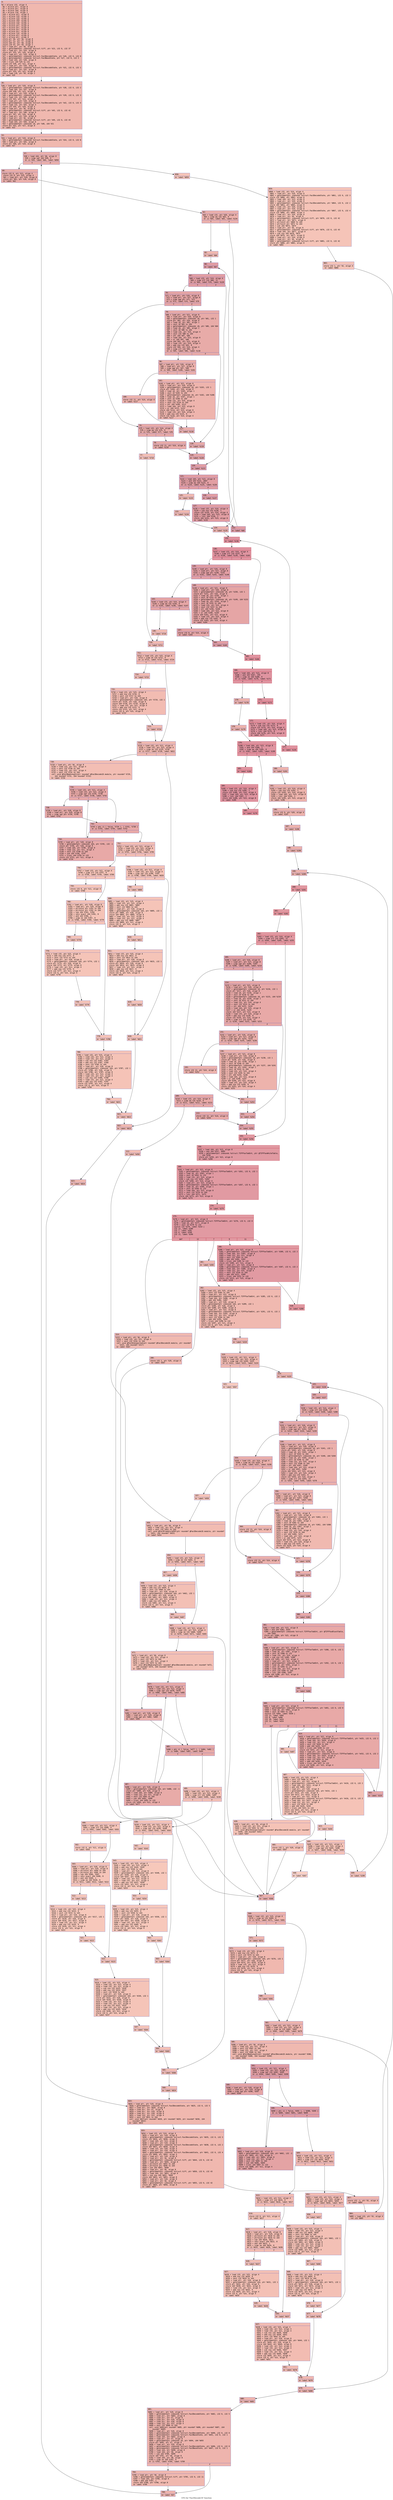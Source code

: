 digraph "CFG for 'Fax3Decode1D' function" {
	label="CFG for 'Fax3Decode1D' function";

	Node0x6000005f0000 [shape=record,color="#3d50c3ff", style=filled, fillcolor="#dc5d4a70" fontname="Courier",label="{4:\l|  %5 = alloca i32, align 4\l  %6 = alloca ptr, align 8\l  %7 = alloca ptr, align 8\l  %8 = alloca i64, align 8\l  %9 = alloca i16, align 2\l  %10 = alloca ptr, align 8\l  %11 = alloca i32, align 4\l  %12 = alloca i32, align 4\l  %13 = alloca i64, align 8\l  %14 = alloca i32, align 4\l  %15 = alloca i32, align 4\l  %16 = alloca ptr, align 8\l  %17 = alloca ptr, align 8\l  %18 = alloca ptr, align 8\l  %19 = alloca ptr, align 8\l  %20 = alloca i32, align 4\l  %21 = alloca ptr, align 8\l  %22 = alloca ptr, align 8\l  store ptr %0, ptr %6, align 8\l  store ptr %1, ptr %7, align 8\l  store i64 %2, ptr %8, align 8\l  store i16 %3, ptr %9, align 2\l  %23 = load ptr, ptr %6, align 8\l  %24 = getelementptr inbounds %struct.tiff, ptr %23, i32 0, i32 37\l  %25 = load ptr, ptr %24, align 8\l  store ptr %25, ptr %10, align 8\l  %26 = load ptr, ptr %10, align 8\l  %27 = getelementptr inbounds %struct.Fax3DecodeState, ptr %26, i32 0, i32 0\l  %28 = getelementptr inbounds %struct.Fax3BaseState, ptr %27, i32 0, i32 2\l  %29 = load i64, ptr %28, align 8\l  %30 = trunc i64 %29 to i32\l  store i32 %30, ptr %12, align 4\l  %31 = load ptr, ptr %10, align 8\l  %32 = getelementptr inbounds %struct.Fax3DecodeState, ptr %31, i32 0, i32 1\l  %33 = load ptr, ptr %32, align 8\l  store ptr %33, ptr %21, align 8\l  %34 = load i16, ptr %9, align 2\l  br label %35\l}"];
	Node0x6000005f0000 -> Node0x6000005f0050[tooltip="4 -> 35\nProbability 100.00%" ];
	Node0x6000005f0050 [shape=record,color="#3d50c3ff", style=filled, fillcolor="#dc5d4a70" fontname="Courier",label="{35:\l|  %36 = load ptr, ptr %10, align 8\l  %37 = getelementptr inbounds %struct.Fax3DecodeState, ptr %36, i32 0, i32 2\l  %38 = load i64, ptr %37, align 8\l  store i64 %38, ptr %13, align 8\l  %39 = load ptr, ptr %10, align 8\l  %40 = getelementptr inbounds %struct.Fax3DecodeState, ptr %39, i32 0, i32 3\l  %41 = load i32, ptr %40, align 8\l  store i32 %41, ptr %14, align 4\l  %42 = load ptr, ptr %10, align 8\l  %43 = getelementptr inbounds %struct.Fax3DecodeState, ptr %42, i32 0, i32 4\l  %44 = load i32, ptr %43, align 4\l  store i32 %44, ptr %20, align 4\l  %45 = load ptr, ptr %6, align 8\l  %46 = getelementptr inbounds %struct.tiff, ptr %45, i32 0, i32 42\l  %47 = load ptr, ptr %46, align 8\l  store ptr %47, ptr %16, align 8\l  %48 = load ptr, ptr %16, align 8\l  %49 = load ptr, ptr %6, align 8\l  %50 = getelementptr inbounds %struct.tiff, ptr %49, i32 0, i32 43\l  %51 = load i64, ptr %50, align 8\l  %52 = getelementptr inbounds i8, ptr %48, i64 %51\l  store ptr %52, ptr %17, align 8\l  br label %53\l}"];
	Node0x6000005f0050 -> Node0x6000005f00a0[tooltip="35 -> 53\nProbability 100.00%" ];
	Node0x6000005f00a0 [shape=record,color="#3d50c3ff", style=filled, fillcolor="#dc5d4a70" fontname="Courier",label="{53:\l|  %54 = load ptr, ptr %10, align 8\l  %55 = getelementptr inbounds %struct.Fax3DecodeState, ptr %54, i32 0, i32 8\l  %56 = load ptr, ptr %55, align 8\l  store ptr %56, ptr %19, align 8\l  br label %57\l}"];
	Node0x6000005f00a0 -> Node0x6000005f00f0[tooltip="53 -> 57\nProbability 100.00%" ];
	Node0x6000005f00f0 [shape=record,color="#3d50c3ff", style=filled, fillcolor="#d24b4070" fontname="Courier",label="{57:\l|  %58 = load i64, ptr %8, align 8\l  %59 = icmp sgt i64 %58, 0\l  br i1 %59, label %60, label %858\l|{<s0>T|<s1>F}}"];
	Node0x6000005f00f0:s0 -> Node0x6000005f0140[tooltip="57 -> 60\nProbability 96.88%" ];
	Node0x6000005f00f0:s1 -> Node0x6000005f41e0[tooltip="57 -> 858\nProbability 3.12%" ];
	Node0x6000005f0140 [shape=record,color="#3d50c3ff", style=filled, fillcolor="#d24b4070" fontname="Courier",label="{60:\l|  store i32 0, ptr %11, align 4\l  store i32 0, ptr %15, align 4\l  %61 = load ptr, ptr %19, align 8\l  store ptr %61, ptr %18, align 8\l  br label %62\l}"];
	Node0x6000005f0140 -> Node0x6000005f0190[tooltip="60 -> 62\nProbability 100.00%" ];
	Node0x6000005f0190 [shape=record,color="#3d50c3ff", style=filled, fillcolor="#d24b4070" fontname="Courier",label="{62:\l|  %63 = load i32, ptr %20, align 4\l  %64 = icmp eq i32 %63, 0\l  br i1 %64, label %65, label %134\l|{<s0>T|<s1>F}}"];
	Node0x6000005f0190:s0 -> Node0x6000005f01e0[tooltip="62 -> 65\nProbability 37.50%" ];
	Node0x6000005f0190:s1 -> Node0x6000005f0870[tooltip="62 -> 134\nProbability 62.50%" ];
	Node0x6000005f01e0 [shape=record,color="#3d50c3ff", style=filled, fillcolor="#dc5d4a70" fontname="Courier",label="{65:\l|  br label %66\l}"];
	Node0x6000005f01e0 -> Node0x6000005f0230[tooltip="65 -> 66\nProbability 100.00%" ];
	Node0x6000005f0230 [shape=record,color="#3d50c3ff", style=filled, fillcolor="#be242e70" fontname="Courier",label="{66:\l|  br label %67\l}"];
	Node0x6000005f0230 -> Node0x6000005f0280[tooltip="66 -> 67\nProbability 100.00%" ];
	Node0x6000005f0280 [shape=record,color="#3d50c3ff", style=filled, fillcolor="#be242e70" fontname="Courier",label="{67:\l|  %68 = load i32, ptr %14, align 4\l  %69 = icmp slt i32 %68, 11\l  br i1 %69, label %70, label %120\l|{<s0>T|<s1>F}}"];
	Node0x6000005f0280:s0 -> Node0x6000005f02d0[tooltip="67 -> 70\nProbability 50.00%" ];
	Node0x6000005f0280:s1 -> Node0x6000005f0640[tooltip="67 -> 120\nProbability 50.00%" ];
	Node0x6000005f02d0 [shape=record,color="#3d50c3ff", style=filled, fillcolor="#c5333470" fontname="Courier",label="{70:\l|  %71 = load ptr, ptr %16, align 8\l  %72 = load ptr, ptr %17, align 8\l  %73 = icmp uge ptr %71, %72\l  br i1 %73, label %74, label %79\l|{<s0>T|<s1>F}}"];
	Node0x6000005f02d0:s0 -> Node0x6000005f0320[tooltip="70 -> 74\nProbability 50.00%" ];
	Node0x6000005f02d0:s1 -> Node0x6000005f0410[tooltip="70 -> 79\nProbability 50.00%" ];
	Node0x6000005f0320 [shape=record,color="#3d50c3ff", style=filled, fillcolor="#cc403a70" fontname="Courier",label="{74:\l|  %75 = load i32, ptr %14, align 4\l  %76 = icmp eq i32 %75, 0\l  br i1 %76, label %77, label %78\l|{<s0>T|<s1>F}}"];
	Node0x6000005f0320:s0 -> Node0x6000005f0370[tooltip="74 -> 77\nProbability 3.12%" ];
	Node0x6000005f0320:s1 -> Node0x6000005f03c0[tooltip="74 -> 78\nProbability 96.88%" ];
	Node0x6000005f0370 [shape=record,color="#3d50c3ff", style=filled, fillcolor="#e5705870" fontname="Courier",label="{77:\l|  br label %710\l}"];
	Node0x6000005f0370 -> Node0x6000005f3700[tooltip="77 -> 710\nProbability 100.00%" ];
	Node0x6000005f03c0 [shape=record,color="#3d50c3ff", style=filled, fillcolor="#cc403a70" fontname="Courier",label="{78:\l|  store i32 11, ptr %14, align 4\l  br label %119\l}"];
	Node0x6000005f03c0 -> Node0x6000005f05f0[tooltip="78 -> 119\nProbability 100.00%" ];
	Node0x6000005f0410 [shape=record,color="#3d50c3ff", style=filled, fillcolor="#cc403a70" fontname="Courier",label="{79:\l|  %80 = load ptr, ptr %21, align 8\l  %81 = load ptr, ptr %16, align 8\l  %82 = getelementptr inbounds i8, ptr %81, i32 1\l  store ptr %82, ptr %16, align 8\l  %83 = load i8, ptr %81, align 1\l  %84 = zext i8 %83 to i64\l  %85 = getelementptr inbounds i8, ptr %80, i64 %84\l  %86 = load i8, ptr %85, align 1\l  %87 = zext i8 %86 to i64\l  %88 = load i32, ptr %14, align 4\l  %89 = zext i32 %88 to i64\l  %90 = shl i64 %87, %89\l  %91 = load i64, ptr %13, align 8\l  %92 = or i64 %91, %90\l  store i64 %92, ptr %13, align 8\l  %93 = load i32, ptr %14, align 4\l  %94 = add nsw i32 %93, 8\l  store i32 %94, ptr %14, align 4\l  %95 = icmp slt i32 %94, 11\l  br i1 %95, label %96, label %118\l|{<s0>T|<s1>F}}"];
	Node0x6000005f0410:s0 -> Node0x6000005f0460[tooltip="79 -> 96\nProbability 50.00%" ];
	Node0x6000005f0410:s1 -> Node0x6000005f05a0[tooltip="79 -> 118\nProbability 50.00%" ];
	Node0x6000005f0460 [shape=record,color="#3d50c3ff", style=filled, fillcolor="#d24b4070" fontname="Courier",label="{96:\l|  %97 = load ptr, ptr %16, align 8\l  %98 = load ptr, ptr %17, align 8\l  %99 = icmp uge ptr %97, %98\l  br i1 %99, label %100, label %101\l|{<s0>T|<s1>F}}"];
	Node0x6000005f0460:s0 -> Node0x6000005f04b0[tooltip="96 -> 100\nProbability 50.00%" ];
	Node0x6000005f0460:s1 -> Node0x6000005f0500[tooltip="96 -> 101\nProbability 50.00%" ];
	Node0x6000005f04b0 [shape=record,color="#3d50c3ff", style=filled, fillcolor="#d8564670" fontname="Courier",label="{100:\l|  store i32 11, ptr %14, align 4\l  br label %117\l}"];
	Node0x6000005f04b0 -> Node0x6000005f0550[tooltip="100 -> 117\nProbability 100.00%" ];
	Node0x6000005f0500 [shape=record,color="#3d50c3ff", style=filled, fillcolor="#d8564670" fontname="Courier",label="{101:\l|  %102 = load ptr, ptr %21, align 8\l  %103 = load ptr, ptr %16, align 8\l  %104 = getelementptr inbounds i8, ptr %103, i32 1\l  store ptr %104, ptr %16, align 8\l  %105 = load i8, ptr %103, align 1\l  %106 = zext i8 %105 to i64\l  %107 = getelementptr inbounds i8, ptr %102, i64 %106\l  %108 = load i8, ptr %107, align 1\l  %109 = zext i8 %108 to i64\l  %110 = load i32, ptr %14, align 4\l  %111 = zext i32 %110 to i64\l  %112 = shl i64 %109, %111\l  %113 = load i64, ptr %13, align 8\l  %114 = or i64 %113, %112\l  store i64 %114, ptr %13, align 8\l  %115 = load i32, ptr %14, align 4\l  %116 = add nsw i32 %115, 8\l  store i32 %116, ptr %14, align 4\l  br label %117\l}"];
	Node0x6000005f0500 -> Node0x6000005f0550[tooltip="101 -> 117\nProbability 100.00%" ];
	Node0x6000005f0550 [shape=record,color="#3d50c3ff", style=filled, fillcolor="#d24b4070" fontname="Courier",label="{117:\l|  br label %118\l}"];
	Node0x6000005f0550 -> Node0x6000005f05a0[tooltip="117 -> 118\nProbability 100.00%" ];
	Node0x6000005f05a0 [shape=record,color="#3d50c3ff", style=filled, fillcolor="#cc403a70" fontname="Courier",label="{118:\l|  br label %119\l}"];
	Node0x6000005f05a0 -> Node0x6000005f05f0[tooltip="118 -> 119\nProbability 100.00%" ];
	Node0x6000005f05f0 [shape=record,color="#3d50c3ff", style=filled, fillcolor="#c5333470" fontname="Courier",label="{119:\l|  br label %120\l}"];
	Node0x6000005f05f0 -> Node0x6000005f0640[tooltip="119 -> 120\nProbability 100.00%" ];
	Node0x6000005f0640 [shape=record,color="#3d50c3ff", style=filled, fillcolor="#be242e70" fontname="Courier",label="{120:\l|  br label %121\l}"];
	Node0x6000005f0640 -> Node0x6000005f0690[tooltip="120 -> 121\nProbability 100.00%" ];
	Node0x6000005f0690 [shape=record,color="#3d50c3ff", style=filled, fillcolor="#be242e70" fontname="Courier",label="{121:\l|  %122 = load i64, ptr %13, align 8\l  %123 = and i64 %122, 2047\l  %124 = icmp eq i64 %123, 0\l  br i1 %124, label %125, label %126\l|{<s0>T|<s1>F}}"];
	Node0x6000005f0690:s0 -> Node0x6000005f06e0[tooltip="121 -> 125\nProbability 3.12%" ];
	Node0x6000005f0690:s1 -> Node0x6000005f0730[tooltip="121 -> 126\nProbability 96.88%" ];
	Node0x6000005f06e0 [shape=record,color="#3d50c3ff", style=filled, fillcolor="#de614d70" fontname="Courier",label="{125:\l|  br label %133\l}"];
	Node0x6000005f06e0 -> Node0x6000005f0820[tooltip="125 -> 133\nProbability 100.00%" ];
	Node0x6000005f0730 [shape=record,color="#3d50c3ff", style=filled, fillcolor="#be242e70" fontname="Courier",label="{126:\l|  br label %127\l}"];
	Node0x6000005f0730 -> Node0x6000005f0780[tooltip="126 -> 127\nProbability 100.00%" ];
	Node0x6000005f0780 [shape=record,color="#3d50c3ff", style=filled, fillcolor="#be242e70" fontname="Courier",label="{127:\l|  %128 = load i32, ptr %14, align 4\l  %129 = sub nsw i32 %128, 1\l  store i32 %129, ptr %14, align 4\l  %130 = load i64, ptr %13, align 8\l  %131 = lshr i64 %130, 1\l  store i64 %131, ptr %13, align 8\l  br label %132\l}"];
	Node0x6000005f0780 -> Node0x6000005f07d0[tooltip="127 -> 132\nProbability 100.00%" ];
	Node0x6000005f07d0 [shape=record,color="#3d50c3ff", style=filled, fillcolor="#be242e70" fontname="Courier",label="{132:\l|  br label %66\l}"];
	Node0x6000005f07d0 -> Node0x6000005f0230[tooltip="132 -> 66\nProbability 100.00%" ];
	Node0x6000005f0820 [shape=record,color="#3d50c3ff", style=filled, fillcolor="#de614d70" fontname="Courier",label="{133:\l|  br label %134\l}"];
	Node0x6000005f0820 -> Node0x6000005f0870[tooltip="133 -> 134\nProbability 100.00%" ];
	Node0x6000005f0870 [shape=record,color="#3d50c3ff", style=filled, fillcolor="#d6524470" fontname="Courier",label="{134:\l|  br label %135\l}"];
	Node0x6000005f0870 -> Node0x6000005f08c0[tooltip="134 -> 135\nProbability 100.00%" ];
	Node0x6000005f08c0 [shape=record,color="#b70d28ff", style=filled, fillcolor="#b70d2870" fontname="Courier",label="{135:\l|  br label %136\l}"];
	Node0x6000005f08c0 -> Node0x6000005f0910[tooltip="135 -> 136\nProbability 100.00%" ];
	Node0x6000005f0910 [shape=record,color="#b70d28ff", style=filled, fillcolor="#b70d2870" fontname="Courier",label="{136:\l|  %137 = load i32, ptr %14, align 4\l  %138 = icmp slt i32 %137, 8\l  br i1 %138, label %139, label %165\l|{<s0>T|<s1>F}}"];
	Node0x6000005f0910:s0 -> Node0x6000005f0960[tooltip="136 -> 139\nProbability 50.00%" ];
	Node0x6000005f0910:s1 -> Node0x6000005f0b40[tooltip="136 -> 165\nProbability 50.00%" ];
	Node0x6000005f0960 [shape=record,color="#3d50c3ff", style=filled, fillcolor="#be242e70" fontname="Courier",label="{139:\l|  %140 = load ptr, ptr %16, align 8\l  %141 = load ptr, ptr %17, align 8\l  %142 = icmp uge ptr %140, %141\l  br i1 %142, label %143, label %148\l|{<s0>T|<s1>F}}"];
	Node0x6000005f0960:s0 -> Node0x6000005f09b0[tooltip="139 -> 143\nProbability 50.00%" ];
	Node0x6000005f0960:s1 -> Node0x6000005f0aa0[tooltip="139 -> 148\nProbability 50.00%" ];
	Node0x6000005f09b0 [shape=record,color="#3d50c3ff", style=filled, fillcolor="#c5333470" fontname="Courier",label="{143:\l|  %144 = load i32, ptr %14, align 4\l  %145 = icmp eq i32 %144, 0\l  br i1 %145, label %146, label %147\l|{<s0>T|<s1>F}}"];
	Node0x6000005f09b0:s0 -> Node0x6000005f0a00[tooltip="143 -> 146\nProbability 3.12%" ];
	Node0x6000005f09b0:s1 -> Node0x6000005f0a50[tooltip="143 -> 147\nProbability 96.88%" ];
	Node0x6000005f0a00 [shape=record,color="#3d50c3ff", style=filled, fillcolor="#e1675170" fontname="Courier",label="{146:\l|  br label %710\l}"];
	Node0x6000005f0a00 -> Node0x6000005f3700[tooltip="146 -> 710\nProbability 100.00%" ];
	Node0x6000005f0a50 [shape=record,color="#3d50c3ff", style=filled, fillcolor="#c5333470" fontname="Courier",label="{147:\l|  store i32 8, ptr %14, align 4\l  br label %164\l}"];
	Node0x6000005f0a50 -> Node0x6000005f0af0[tooltip="147 -> 164\nProbability 100.00%" ];
	Node0x6000005f0aa0 [shape=record,color="#3d50c3ff", style=filled, fillcolor="#c5333470" fontname="Courier",label="{148:\l|  %149 = load ptr, ptr %21, align 8\l  %150 = load ptr, ptr %16, align 8\l  %151 = getelementptr inbounds i8, ptr %150, i32 1\l  store ptr %151, ptr %16, align 8\l  %152 = load i8, ptr %150, align 1\l  %153 = zext i8 %152 to i64\l  %154 = getelementptr inbounds i8, ptr %149, i64 %153\l  %155 = load i8, ptr %154, align 1\l  %156 = zext i8 %155 to i64\l  %157 = load i32, ptr %14, align 4\l  %158 = zext i32 %157 to i64\l  %159 = shl i64 %156, %158\l  %160 = load i64, ptr %13, align 8\l  %161 = or i64 %160, %159\l  store i64 %161, ptr %13, align 8\l  %162 = load i32, ptr %14, align 4\l  %163 = add nsw i32 %162, 8\l  store i32 %163, ptr %14, align 4\l  br label %164\l}"];
	Node0x6000005f0aa0 -> Node0x6000005f0af0[tooltip="148 -> 164\nProbability 100.00%" ];
	Node0x6000005f0af0 [shape=record,color="#3d50c3ff", style=filled, fillcolor="#be242e70" fontname="Courier",label="{164:\l|  br label %165\l}"];
	Node0x6000005f0af0 -> Node0x6000005f0b40[tooltip="164 -> 165\nProbability 100.00%" ];
	Node0x6000005f0b40 [shape=record,color="#b70d28ff", style=filled, fillcolor="#b70d2870" fontname="Courier",label="{165:\l|  br label %166\l}"];
	Node0x6000005f0b40 -> Node0x6000005f0b90[tooltip="165 -> 166\nProbability 100.00%" ];
	Node0x6000005f0b90 [shape=record,color="#b70d28ff", style=filled, fillcolor="#b70d2870" fontname="Courier",label="{166:\l|  %167 = load i64, ptr %13, align 8\l  %168 = and i64 %167, 255\l  %169 = icmp ne i64 %168, 0\l  br i1 %169, label %170, label %171\l|{<s0>T|<s1>F}}"];
	Node0x6000005f0b90:s0 -> Node0x6000005f0be0[tooltip="166 -> 170\nProbability 3.12%" ];
	Node0x6000005f0b90:s1 -> Node0x6000005f0c30[tooltip="166 -> 171\nProbability 96.88%" ];
	Node0x6000005f0be0 [shape=record,color="#3d50c3ff", style=filled, fillcolor="#d6524470" fontname="Courier",label="{170:\l|  br label %178\l}"];
	Node0x6000005f0be0 -> Node0x6000005f0d20[tooltip="170 -> 178\nProbability 100.00%" ];
	Node0x6000005f0c30 [shape=record,color="#b70d28ff", style=filled, fillcolor="#b70d2870" fontname="Courier",label="{171:\l|  br label %172\l}"];
	Node0x6000005f0c30 -> Node0x6000005f0c80[tooltip="171 -> 172\nProbability 100.00%" ];
	Node0x6000005f0c80 [shape=record,color="#b70d28ff", style=filled, fillcolor="#b70d2870" fontname="Courier",label="{172:\l|  %173 = load i32, ptr %14, align 4\l  %174 = sub nsw i32 %173, 8\l  store i32 %174, ptr %14, align 4\l  %175 = load i64, ptr %13, align 8\l  %176 = lshr i64 %175, 8\l  store i64 %176, ptr %13, align 8\l  br label %177\l}"];
	Node0x6000005f0c80 -> Node0x6000005f0cd0[tooltip="172 -> 177\nProbability 100.00%" ];
	Node0x6000005f0cd0 [shape=record,color="#b70d28ff", style=filled, fillcolor="#b70d2870" fontname="Courier",label="{177:\l|  br label %135\l}"];
	Node0x6000005f0cd0 -> Node0x6000005f08c0[tooltip="177 -> 135\nProbability 100.00%" ];
	Node0x6000005f0d20 [shape=record,color="#3d50c3ff", style=filled, fillcolor="#d6524470" fontname="Courier",label="{178:\l|  br label %179\l}"];
	Node0x6000005f0d20 -> Node0x6000005f0d70[tooltip="178 -> 179\nProbability 100.00%" ];
	Node0x6000005f0d70 [shape=record,color="#b70d28ff", style=filled, fillcolor="#b70d2870" fontname="Courier",label="{179:\l|  %180 = load i64, ptr %13, align 8\l  %181 = and i64 %180, 1\l  %182 = icmp eq i64 %181, 0\l  br i1 %182, label %183, label %190\l|{<s0>T|<s1>F}}"];
	Node0x6000005f0d70:s0 -> Node0x6000005f0dc0[tooltip="179 -> 183\nProbability 96.88%" ];
	Node0x6000005f0d70:s1 -> Node0x6000005f0eb0[tooltip="179 -> 190\nProbability 3.12%" ];
	Node0x6000005f0dc0 [shape=record,color="#b70d28ff", style=filled, fillcolor="#b70d2870" fontname="Courier",label="{183:\l|  br label %184\l}"];
	Node0x6000005f0dc0 -> Node0x6000005f0e10[tooltip="183 -> 184\nProbability 100.00%" ];
	Node0x6000005f0e10 [shape=record,color="#b70d28ff", style=filled, fillcolor="#b70d2870" fontname="Courier",label="{184:\l|  %185 = load i32, ptr %14, align 4\l  %186 = sub nsw i32 %185, 1\l  store i32 %186, ptr %14, align 4\l  %187 = load i64, ptr %13, align 8\l  %188 = lshr i64 %187, 1\l  store i64 %188, ptr %13, align 8\l  br label %189\l}"];
	Node0x6000005f0e10 -> Node0x6000005f0e60[tooltip="184 -> 189\nProbability 100.00%" ];
	Node0x6000005f0e60 [shape=record,color="#b70d28ff", style=filled, fillcolor="#b70d2870" fontname="Courier",label="{189:\l|  br label %179\l}"];
	Node0x6000005f0e60 -> Node0x6000005f0d70[tooltip="189 -> 179\nProbability 100.00%" ];
	Node0x6000005f0eb0 [shape=record,color="#3d50c3ff", style=filled, fillcolor="#d6524470" fontname="Courier",label="{190:\l|  br label %191\l}"];
	Node0x6000005f0eb0 -> Node0x6000005f0f00[tooltip="190 -> 191\nProbability 100.00%" ];
	Node0x6000005f0f00 [shape=record,color="#3d50c3ff", style=filled, fillcolor="#d6524470" fontname="Courier",label="{191:\l|  %192 = load i32, ptr %14, align 4\l  %193 = sub nsw i32 %192, 1\l  store i32 %193, ptr %14, align 4\l  %194 = load i64, ptr %13, align 8\l  %195 = lshr i64 %194, 1\l  store i64 %195, ptr %13, align 8\l  br label %196\l}"];
	Node0x6000005f0f00 -> Node0x6000005f0f50[tooltip="191 -> 196\nProbability 100.00%" ];
	Node0x6000005f0f50 [shape=record,color="#3d50c3ff", style=filled, fillcolor="#d6524470" fontname="Courier",label="{196:\l|  store i32 0, ptr %20, align 4\l  br label %197\l}"];
	Node0x6000005f0f50 -> Node0x6000005f0fa0[tooltip="196 -> 197\nProbability 100.00%" ];
	Node0x6000005f0fa0 [shape=record,color="#3d50c3ff", style=filled, fillcolor="#d6524470" fontname="Courier",label="{197:\l|  br label %198\l}"];
	Node0x6000005f0fa0 -> Node0x6000005f0ff0[tooltip="197 -> 198\nProbability 100.00%" ];
	Node0x6000005f0ff0 [shape=record,color="#3d50c3ff", style=filled, fillcolor="#d6524470" fontname="Courier",label="{198:\l|  br label %199\l}"];
	Node0x6000005f0ff0 -> Node0x6000005f1040[tooltip="198 -> 199\nProbability 100.00%" ];
	Node0x6000005f1040 [shape=record,color="#3d50c3ff", style=filled, fillcolor="#d6524470" fontname="Courier",label="{199:\l|  br label %200\l}"];
	Node0x6000005f1040 -> Node0x6000005f1090[tooltip="199 -> 200\nProbability 100.00%" ];
	Node0x6000005f1090 [shape=record,color="#b70d28ff", style=filled, fillcolor="#bb1b2c70" fontname="Courier",label="{200:\l|  br label %201\l}"];
	Node0x6000005f1090 -> Node0x6000005f10e0[tooltip="200 -> 201\nProbability 100.00%" ];
	Node0x6000005f10e0 [shape=record,color="#b70d28ff", style=filled, fillcolor="#bb1b2c70" fontname="Courier",label="{201:\l|  br label %202\l}"];
	Node0x6000005f10e0 -> Node0x6000005f1130[tooltip="201 -> 202\nProbability 100.00%" ];
	Node0x6000005f1130 [shape=record,color="#b70d28ff", style=filled, fillcolor="#bb1b2c70" fontname="Courier",label="{202:\l|  %203 = load i32, ptr %14, align 4\l  %204 = icmp slt i32 %203, 12\l  br i1 %204, label %205, label %255\l|{<s0>T|<s1>F}}"];
	Node0x6000005f1130:s0 -> Node0x6000005f1180[tooltip="202 -> 205\nProbability 50.00%" ];
	Node0x6000005f1130:s1 -> Node0x6000005f14f0[tooltip="202 -> 255\nProbability 50.00%" ];
	Node0x6000005f1180 [shape=record,color="#3d50c3ff", style=filled, fillcolor="#c32e3170" fontname="Courier",label="{205:\l|  %206 = load ptr, ptr %16, align 8\l  %207 = load ptr, ptr %17, align 8\l  %208 = icmp uge ptr %206, %207\l  br i1 %208, label %209, label %214\l|{<s0>T|<s1>F}}"];
	Node0x6000005f1180:s0 -> Node0x6000005f11d0[tooltip="205 -> 209\nProbability 50.00%" ];
	Node0x6000005f1180:s1 -> Node0x6000005f12c0[tooltip="205 -> 214\nProbability 50.00%" ];
	Node0x6000005f11d0 [shape=record,color="#3d50c3ff", style=filled, fillcolor="#ca3b3770" fontname="Courier",label="{209:\l|  %210 = load i32, ptr %14, align 4\l  %211 = icmp eq i32 %210, 0\l  br i1 %211, label %212, label %213\l|{<s0>T|<s1>F}}"];
	Node0x6000005f11d0:s0 -> Node0x6000005f1220[tooltip="209 -> 212\nProbability 3.12%" ];
	Node0x6000005f11d0:s1 -> Node0x6000005f1270[tooltip="209 -> 213\nProbability 96.88%" ];
	Node0x6000005f1220 [shape=record,color="#3d50c3ff", style=filled, fillcolor="#e36c5570" fontname="Courier",label="{212:\l|  br label %450\l}"];
	Node0x6000005f1220 -> Node0x6000005f22b0[tooltip="212 -> 450\nProbability 100.00%" ];
	Node0x6000005f1270 [shape=record,color="#3d50c3ff", style=filled, fillcolor="#ca3b3770" fontname="Courier",label="{213:\l|  store i32 12, ptr %14, align 4\l  br label %254\l}"];
	Node0x6000005f1270 -> Node0x6000005f14a0[tooltip="213 -> 254\nProbability 100.00%" ];
	Node0x6000005f12c0 [shape=record,color="#3d50c3ff", style=filled, fillcolor="#ca3b3770" fontname="Courier",label="{214:\l|  %215 = load ptr, ptr %21, align 8\l  %216 = load ptr, ptr %16, align 8\l  %217 = getelementptr inbounds i8, ptr %216, i32 1\l  store ptr %217, ptr %16, align 8\l  %218 = load i8, ptr %216, align 1\l  %219 = zext i8 %218 to i64\l  %220 = getelementptr inbounds i8, ptr %215, i64 %219\l  %221 = load i8, ptr %220, align 1\l  %222 = zext i8 %221 to i64\l  %223 = load i32, ptr %14, align 4\l  %224 = zext i32 %223 to i64\l  %225 = shl i64 %222, %224\l  %226 = load i64, ptr %13, align 8\l  %227 = or i64 %226, %225\l  store i64 %227, ptr %13, align 8\l  %228 = load i32, ptr %14, align 4\l  %229 = add nsw i32 %228, 8\l  store i32 %229, ptr %14, align 4\l  %230 = icmp slt i32 %229, 12\l  br i1 %230, label %231, label %253\l|{<s0>T|<s1>F}}"];
	Node0x6000005f12c0:s0 -> Node0x6000005f1310[tooltip="214 -> 231\nProbability 50.00%" ];
	Node0x6000005f12c0:s1 -> Node0x6000005f1450[tooltip="214 -> 253\nProbability 50.00%" ];
	Node0x6000005f1310 [shape=record,color="#3d50c3ff", style=filled, fillcolor="#d0473d70" fontname="Courier",label="{231:\l|  %232 = load ptr, ptr %16, align 8\l  %233 = load ptr, ptr %17, align 8\l  %234 = icmp uge ptr %232, %233\l  br i1 %234, label %235, label %236\l|{<s0>T|<s1>F}}"];
	Node0x6000005f1310:s0 -> Node0x6000005f1360[tooltip="231 -> 235\nProbability 50.00%" ];
	Node0x6000005f1310:s1 -> Node0x6000005f13b0[tooltip="231 -> 236\nProbability 50.00%" ];
	Node0x6000005f1360 [shape=record,color="#3d50c3ff", style=filled, fillcolor="#d6524470" fontname="Courier",label="{235:\l|  store i32 12, ptr %14, align 4\l  br label %252\l}"];
	Node0x6000005f1360 -> Node0x6000005f1400[tooltip="235 -> 252\nProbability 100.00%" ];
	Node0x6000005f13b0 [shape=record,color="#3d50c3ff", style=filled, fillcolor="#d6524470" fontname="Courier",label="{236:\l|  %237 = load ptr, ptr %21, align 8\l  %238 = load ptr, ptr %16, align 8\l  %239 = getelementptr inbounds i8, ptr %238, i32 1\l  store ptr %239, ptr %16, align 8\l  %240 = load i8, ptr %238, align 1\l  %241 = zext i8 %240 to i64\l  %242 = getelementptr inbounds i8, ptr %237, i64 %241\l  %243 = load i8, ptr %242, align 1\l  %244 = zext i8 %243 to i64\l  %245 = load i32, ptr %14, align 4\l  %246 = zext i32 %245 to i64\l  %247 = shl i64 %244, %246\l  %248 = load i64, ptr %13, align 8\l  %249 = or i64 %248, %247\l  store i64 %249, ptr %13, align 8\l  %250 = load i32, ptr %14, align 4\l  %251 = add nsw i32 %250, 8\l  store i32 %251, ptr %14, align 4\l  br label %252\l}"];
	Node0x6000005f13b0 -> Node0x6000005f1400[tooltip="236 -> 252\nProbability 100.00%" ];
	Node0x6000005f1400 [shape=record,color="#3d50c3ff", style=filled, fillcolor="#d0473d70" fontname="Courier",label="{252:\l|  br label %253\l}"];
	Node0x6000005f1400 -> Node0x6000005f1450[tooltip="252 -> 253\nProbability 100.00%" ];
	Node0x6000005f1450 [shape=record,color="#3d50c3ff", style=filled, fillcolor="#ca3b3770" fontname="Courier",label="{253:\l|  br label %254\l}"];
	Node0x6000005f1450 -> Node0x6000005f14a0[tooltip="253 -> 254\nProbability 100.00%" ];
	Node0x6000005f14a0 [shape=record,color="#3d50c3ff", style=filled, fillcolor="#c32e3170" fontname="Courier",label="{254:\l|  br label %255\l}"];
	Node0x6000005f14a0 -> Node0x6000005f14f0[tooltip="254 -> 255\nProbability 100.00%" ];
	Node0x6000005f14f0 [shape=record,color="#b70d28ff", style=filled, fillcolor="#bb1b2c70" fontname="Courier",label="{255:\l|  br label %256\l}"];
	Node0x6000005f14f0 -> Node0x6000005f1540[tooltip="255 -> 256\nProbability 100.00%" ];
	Node0x6000005f1540 [shape=record,color="#b70d28ff", style=filled, fillcolor="#bb1b2c70" fontname="Courier",label="{256:\l|  %257 = load i64, ptr %13, align 8\l  %258 = and i64 %257, 4095\l  %259 = getelementptr inbounds %struct.TIFFFaxTabEnt, ptr @TIFFFaxWhiteTable,\l... i64 %258\l  store ptr %259, ptr %22, align 8\l  br label %260\l}"];
	Node0x6000005f1540 -> Node0x6000005f1590[tooltip="256 -> 260\nProbability 100.00%" ];
	Node0x6000005f1590 [shape=record,color="#b70d28ff", style=filled, fillcolor="#bb1b2c70" fontname="Courier",label="{260:\l|  %261 = load ptr, ptr %22, align 8\l  %262 = getelementptr inbounds %struct.TIFFFaxTabEnt, ptr %261, i32 0, i32 1\l  %263 = load i8, ptr %262, align 1\l  %264 = zext i8 %263 to i32\l  %265 = load i32, ptr %14, align 4\l  %266 = sub nsw i32 %265, %264\l  store i32 %266, ptr %14, align 4\l  %267 = load ptr, ptr %22, align 8\l  %268 = getelementptr inbounds %struct.TIFFFaxTabEnt, ptr %267, i32 0, i32 1\l  %269 = load i8, ptr %268, align 1\l  %270 = zext i8 %269 to i32\l  %271 = load i64, ptr %13, align 8\l  %272 = zext i32 %270 to i64\l  %273 = lshr i64 %271, %272\l  store i64 %273, ptr %13, align 8\l  br label %274\l}"];
	Node0x6000005f1590 -> Node0x6000005f15e0[tooltip="260 -> 274\nProbability 100.00%" ];
	Node0x6000005f15e0 [shape=record,color="#b70d28ff", style=filled, fillcolor="#bb1b2c70" fontname="Courier",label="{274:\l|  br label %275\l}"];
	Node0x6000005f15e0 -> Node0x6000005f1630[tooltip="274 -> 275\nProbability 100.00%" ];
	Node0x6000005f1630 [shape=record,color="#b70d28ff", style=filled, fillcolor="#bb1b2c70" fontname="Courier",label="{275:\l|  %276 = load ptr, ptr %22, align 8\l  %277 = getelementptr inbounds %struct.TIFFFaxTabEnt, ptr %276, i32 0, i32 0\l  %278 = load i8, ptr %277, align 8\l  %279 = zext i8 %278 to i32\l  switch i32 %279, label %314 [\l    i32 12, label %280\l    i32 7, label %281\l    i32 9, label %299\l    i32 11, label %299\l  ]\l|{<s0>def|<s1>12|<s2>7|<s3>9|<s4>11}}"];
	Node0x6000005f1630:s0 -> Node0x6000005f1810[tooltip="275 -> 314\nProbability 1.54%" ];
	Node0x6000005f1630:s1 -> Node0x6000005f1680[tooltip="275 -> 280\nProbability 1.54%" ];
	Node0x6000005f1630:s2 -> Node0x6000005f16d0[tooltip="275 -> 281\nProbability 1.54%" ];
	Node0x6000005f1630:s3 -> Node0x6000005f17c0[tooltip="275 -> 299\nProbability 95.38%" ];
	Node0x6000005f1630:s4 -> Node0x6000005f17c0[tooltip="275 -> 299\nProbability 95.38%" ];
	Node0x6000005f1680 [shape=record,color="#3d50c3ff", style=filled, fillcolor="#de614d70" fontname="Courier",label="{280:\l|  store i32 1, ptr %20, align 4\l  br label %567\l}"];
	Node0x6000005f1680 -> Node0x6000005f2c60[tooltip="280 -> 567\nProbability 100.00%" ];
	Node0x6000005f16d0 [shape=record,color="#3d50c3ff", style=filled, fillcolor="#de614d70" fontname="Courier",label="{281:\l|  br label %282\l}"];
	Node0x6000005f16d0 -> Node0x6000005f1720[tooltip="281 -> 282\nProbability 100.00%" ];
	Node0x6000005f1720 [shape=record,color="#3d50c3ff", style=filled, fillcolor="#de614d70" fontname="Courier",label="{282:\l|  %283 = load i32, ptr %15, align 4\l  %284 = sext i32 %283 to i64\l  %285 = load ptr, ptr %22, align 8\l  %286 = getelementptr inbounds %struct.TIFFFaxTabEnt, ptr %285, i32 0, i32 2\l  %287 = load i64, ptr %286, align 8\l  %288 = add i64 %284, %287\l  %289 = load ptr, ptr %18, align 8\l  %290 = getelementptr inbounds i64, ptr %289, i32 1\l  store ptr %290, ptr %18, align 8\l  store i64 %288, ptr %289, align 8\l  %291 = load ptr, ptr %22, align 8\l  %292 = getelementptr inbounds %struct.TIFFFaxTabEnt, ptr %291, i32 0, i32 2\l  %293 = load i64, ptr %292, align 8\l  %294 = load i32, ptr %11, align 4\l  %295 = sext i32 %294 to i64\l  %296 = add i64 %295, %293\l  %297 = trunc i64 %296 to i32\l  store i32 %297, ptr %11, align 4\l  store i32 0, ptr %15, align 4\l  br label %298\l}"];
	Node0x6000005f1720 -> Node0x6000005f1770[tooltip="282 -> 298\nProbability 100.00%" ];
	Node0x6000005f1770 [shape=record,color="#3d50c3ff", style=filled, fillcolor="#de614d70" fontname="Courier",label="{298:\l|  br label %319\l}"];
	Node0x6000005f1770 -> Node0x6000005f18b0[tooltip="298 -> 319\nProbability 100.00%" ];
	Node0x6000005f17c0 [shape=record,color="#b70d28ff", style=filled, fillcolor="#bb1b2c70" fontname="Courier",label="{299:\l|  %300 = load ptr, ptr %22, align 8\l  %301 = getelementptr inbounds %struct.TIFFFaxTabEnt, ptr %300, i32 0, i32 2\l  %302 = load i64, ptr %301, align 8\l  %303 = load i32, ptr %11, align 4\l  %304 = sext i32 %303 to i64\l  %305 = add i64 %304, %302\l  %306 = trunc i64 %305 to i32\l  store i32 %306, ptr %11, align 4\l  %307 = load ptr, ptr %22, align 8\l  %308 = getelementptr inbounds %struct.TIFFFaxTabEnt, ptr %307, i32 0, i32 2\l  %309 = load i64, ptr %308, align 8\l  %310 = load i32, ptr %15, align 4\l  %311 = sext i32 %310 to i64\l  %312 = add i64 %311, %309\l  %313 = trunc i64 %312 to i32\l  store i32 %313, ptr %15, align 4\l  br label %318\l}"];
	Node0x6000005f17c0 -> Node0x6000005f1860[tooltip="299 -> 318\nProbability 100.00%" ];
	Node0x6000005f1810 [shape=record,color="#3d50c3ff", style=filled, fillcolor="#de614d70" fontname="Courier",label="{314:\l|  %315 = load ptr, ptr %6, align 8\l  %316 = load i32, ptr %11, align 4\l  %317 = sext i32 %316 to i64\l  call void @Fax3Unexpected(ptr noundef @Fax3Decode1D.module, ptr noundef\l... %315, i64 noundef %317)\l  br label %567\l}"];
	Node0x6000005f1810 -> Node0x6000005f2c60[tooltip="314 -> 567\nProbability 100.00%" ];
	Node0x6000005f1860 [shape=record,color="#b70d28ff", style=filled, fillcolor="#bb1b2c70" fontname="Courier",label="{318:\l|  br label %200\l}"];
	Node0x6000005f1860 -> Node0x6000005f1090[tooltip="318 -> 200\nProbability 100.00%" ];
	Node0x6000005f18b0 [shape=record,color="#3d50c3ff", style=filled, fillcolor="#de614d70" fontname="Courier",label="{319:\l|  %320 = load i32, ptr %11, align 4\l  %321 = load i32, ptr %12, align 4\l  %322 = icmp sge i32 %320, %321\l  br i1 %322, label %323, label %324\l|{<s0>T|<s1>F}}"];
	Node0x6000005f18b0:s0 -> Node0x6000005f1900[tooltip="319 -> 323\nProbability 3.12%" ];
	Node0x6000005f18b0:s1 -> Node0x6000005f1950[tooltip="319 -> 324\nProbability 96.88%" ];
	Node0x6000005f1900 [shape=record,color="#3d50c3ff", style=filled, fillcolor="#f08b6e70" fontname="Courier",label="{323:\l|  br label %567\l}"];
	Node0x6000005f1900 -> Node0x6000005f2c60[tooltip="323 -> 567\nProbability 100.00%" ];
	Node0x6000005f1950 [shape=record,color="#3d50c3ff", style=filled, fillcolor="#de614d70" fontname="Courier",label="{324:\l|  br label %325\l}"];
	Node0x6000005f1950 -> Node0x6000005f19a0[tooltip="324 -> 325\nProbability 100.00%" ];
	Node0x6000005f19a0 [shape=record,color="#3d50c3ff", style=filled, fillcolor="#ca3b3770" fontname="Courier",label="{325:\l|  br label %326\l}"];
	Node0x6000005f19a0 -> Node0x6000005f19f0[tooltip="325 -> 326\nProbability 100.00%" ];
	Node0x6000005f19f0 [shape=record,color="#3d50c3ff", style=filled, fillcolor="#ca3b3770" fontname="Courier",label="{326:\l|  br label %327\l}"];
	Node0x6000005f19f0 -> Node0x6000005f1a40[tooltip="326 -> 327\nProbability 100.00%" ];
	Node0x6000005f1a40 [shape=record,color="#3d50c3ff", style=filled, fillcolor="#ca3b3770" fontname="Courier",label="{327:\l|  %328 = load i32, ptr %14, align 4\l  %329 = icmp slt i32 %328, 13\l  br i1 %329, label %330, label %380\l|{<s0>T|<s1>F}}"];
	Node0x6000005f1a40:s0 -> Node0x6000005f1a90[tooltip="327 -> 330\nProbability 50.00%" ];
	Node0x6000005f1a40:s1 -> Node0x6000005f1e00[tooltip="327 -> 380\nProbability 50.00%" ];
	Node0x6000005f1a90 [shape=record,color="#3d50c3ff", style=filled, fillcolor="#cc403a70" fontname="Courier",label="{330:\l|  %331 = load ptr, ptr %16, align 8\l  %332 = load ptr, ptr %17, align 8\l  %333 = icmp uge ptr %331, %332\l  br i1 %333, label %334, label %339\l|{<s0>T|<s1>F}}"];
	Node0x6000005f1a90:s0 -> Node0x6000005f1ae0[tooltip="330 -> 334\nProbability 50.00%" ];
	Node0x6000005f1a90:s1 -> Node0x6000005f1bd0[tooltip="330 -> 339\nProbability 50.00%" ];
	Node0x6000005f1ae0 [shape=record,color="#3d50c3ff", style=filled, fillcolor="#d24b4070" fontname="Courier",label="{334:\l|  %335 = load i32, ptr %14, align 4\l  %336 = icmp eq i32 %335, 0\l  br i1 %336, label %337, label %338\l|{<s0>T|<s1>F}}"];
	Node0x6000005f1ae0:s0 -> Node0x6000005f1b30[tooltip="334 -> 337\nProbability 3.12%" ];
	Node0x6000005f1ae0:s1 -> Node0x6000005f1b80[tooltip="334 -> 338\nProbability 96.88%" ];
	Node0x6000005f1b30 [shape=record,color="#3d50c3ff", style=filled, fillcolor="#e97a5f70" fontname="Courier",label="{337:\l|  br label %450\l}"];
	Node0x6000005f1b30 -> Node0x6000005f22b0[tooltip="337 -> 450\nProbability 100.00%" ];
	Node0x6000005f1b80 [shape=record,color="#3d50c3ff", style=filled, fillcolor="#d24b4070" fontname="Courier",label="{338:\l|  store i32 13, ptr %14, align 4\l  br label %379\l}"];
	Node0x6000005f1b80 -> Node0x6000005f1db0[tooltip="338 -> 379\nProbability 100.00%" ];
	Node0x6000005f1bd0 [shape=record,color="#3d50c3ff", style=filled, fillcolor="#d24b4070" fontname="Courier",label="{339:\l|  %340 = load ptr, ptr %21, align 8\l  %341 = load ptr, ptr %16, align 8\l  %342 = getelementptr inbounds i8, ptr %341, i32 1\l  store ptr %342, ptr %16, align 8\l  %343 = load i8, ptr %341, align 1\l  %344 = zext i8 %343 to i64\l  %345 = getelementptr inbounds i8, ptr %340, i64 %344\l  %346 = load i8, ptr %345, align 1\l  %347 = zext i8 %346 to i64\l  %348 = load i32, ptr %14, align 4\l  %349 = zext i32 %348 to i64\l  %350 = shl i64 %347, %349\l  %351 = load i64, ptr %13, align 8\l  %352 = or i64 %351, %350\l  store i64 %352, ptr %13, align 8\l  %353 = load i32, ptr %14, align 4\l  %354 = add nsw i32 %353, 8\l  store i32 %354, ptr %14, align 4\l  %355 = icmp slt i32 %354, 13\l  br i1 %355, label %356, label %378\l|{<s0>T|<s1>F}}"];
	Node0x6000005f1bd0:s0 -> Node0x6000005f1c20[tooltip="339 -> 356\nProbability 50.00%" ];
	Node0x6000005f1bd0:s1 -> Node0x6000005f1d60[tooltip="339 -> 378\nProbability 50.00%" ];
	Node0x6000005f1c20 [shape=record,color="#3d50c3ff", style=filled, fillcolor="#d8564670" fontname="Courier",label="{356:\l|  %357 = load ptr, ptr %16, align 8\l  %358 = load ptr, ptr %17, align 8\l  %359 = icmp uge ptr %357, %358\l  br i1 %359, label %360, label %361\l|{<s0>T|<s1>F}}"];
	Node0x6000005f1c20:s0 -> Node0x6000005f1c70[tooltip="356 -> 360\nProbability 50.00%" ];
	Node0x6000005f1c20:s1 -> Node0x6000005f1cc0[tooltip="356 -> 361\nProbability 50.00%" ];
	Node0x6000005f1c70 [shape=record,color="#3d50c3ff", style=filled, fillcolor="#de614d70" fontname="Courier",label="{360:\l|  store i32 13, ptr %14, align 4\l  br label %377\l}"];
	Node0x6000005f1c70 -> Node0x6000005f1d10[tooltip="360 -> 377\nProbability 100.00%" ];
	Node0x6000005f1cc0 [shape=record,color="#3d50c3ff", style=filled, fillcolor="#de614d70" fontname="Courier",label="{361:\l|  %362 = load ptr, ptr %21, align 8\l  %363 = load ptr, ptr %16, align 8\l  %364 = getelementptr inbounds i8, ptr %363, i32 1\l  store ptr %364, ptr %16, align 8\l  %365 = load i8, ptr %363, align 1\l  %366 = zext i8 %365 to i64\l  %367 = getelementptr inbounds i8, ptr %362, i64 %366\l  %368 = load i8, ptr %367, align 1\l  %369 = zext i8 %368 to i64\l  %370 = load i32, ptr %14, align 4\l  %371 = zext i32 %370 to i64\l  %372 = shl i64 %369, %371\l  %373 = load i64, ptr %13, align 8\l  %374 = or i64 %373, %372\l  store i64 %374, ptr %13, align 8\l  %375 = load i32, ptr %14, align 4\l  %376 = add nsw i32 %375, 8\l  store i32 %376, ptr %14, align 4\l  br label %377\l}"];
	Node0x6000005f1cc0 -> Node0x6000005f1d10[tooltip="361 -> 377\nProbability 100.00%" ];
	Node0x6000005f1d10 [shape=record,color="#3d50c3ff", style=filled, fillcolor="#d8564670" fontname="Courier",label="{377:\l|  br label %378\l}"];
	Node0x6000005f1d10 -> Node0x6000005f1d60[tooltip="377 -> 378\nProbability 100.00%" ];
	Node0x6000005f1d60 [shape=record,color="#3d50c3ff", style=filled, fillcolor="#d24b4070" fontname="Courier",label="{378:\l|  br label %379\l}"];
	Node0x6000005f1d60 -> Node0x6000005f1db0[tooltip="378 -> 379\nProbability 100.00%" ];
	Node0x6000005f1db0 [shape=record,color="#3d50c3ff", style=filled, fillcolor="#d0473d70" fontname="Courier",label="{379:\l|  br label %380\l}"];
	Node0x6000005f1db0 -> Node0x6000005f1e00[tooltip="379 -> 380\nProbability 100.00%" ];
	Node0x6000005f1e00 [shape=record,color="#3d50c3ff", style=filled, fillcolor="#ca3b3770" fontname="Courier",label="{380:\l|  br label %381\l}"];
	Node0x6000005f1e00 -> Node0x6000005f1e50[tooltip="380 -> 381\nProbability 100.00%" ];
	Node0x6000005f1e50 [shape=record,color="#3d50c3ff", style=filled, fillcolor="#ca3b3770" fontname="Courier",label="{381:\l|  %382 = load i64, ptr %13, align 8\l  %383 = and i64 %382, 8191\l  %384 = getelementptr inbounds %struct.TIFFFaxTabEnt, ptr @TIFFFaxBlackTable,\l... i64 %383\l  store ptr %384, ptr %22, align 8\l  br label %385\l}"];
	Node0x6000005f1e50 -> Node0x6000005f1ea0[tooltip="381 -> 385\nProbability 100.00%" ];
	Node0x6000005f1ea0 [shape=record,color="#3d50c3ff", style=filled, fillcolor="#ca3b3770" fontname="Courier",label="{385:\l|  %386 = load ptr, ptr %22, align 8\l  %387 = getelementptr inbounds %struct.TIFFFaxTabEnt, ptr %386, i32 0, i32 1\l  %388 = load i8, ptr %387, align 1\l  %389 = zext i8 %388 to i32\l  %390 = load i32, ptr %14, align 4\l  %391 = sub nsw i32 %390, %389\l  store i32 %391, ptr %14, align 4\l  %392 = load ptr, ptr %22, align 8\l  %393 = getelementptr inbounds %struct.TIFFFaxTabEnt, ptr %392, i32 0, i32 1\l  %394 = load i8, ptr %393, align 1\l  %395 = zext i8 %394 to i32\l  %396 = load i64, ptr %13, align 8\l  %397 = zext i32 %395 to i64\l  %398 = lshr i64 %396, %397\l  store i64 %398, ptr %13, align 8\l  br label %399\l}"];
	Node0x6000005f1ea0 -> Node0x6000005f1ef0[tooltip="385 -> 399\nProbability 100.00%" ];
	Node0x6000005f1ef0 [shape=record,color="#3d50c3ff", style=filled, fillcolor="#ca3b3770" fontname="Courier",label="{399:\l|  br label %400\l}"];
	Node0x6000005f1ef0 -> Node0x6000005f1f40[tooltip="399 -> 400\nProbability 100.00%" ];
	Node0x6000005f1f40 [shape=record,color="#3d50c3ff", style=filled, fillcolor="#ca3b3770" fontname="Courier",label="{400:\l|  %401 = load ptr, ptr %22, align 8\l  %402 = getelementptr inbounds %struct.TIFFFaxTabEnt, ptr %401, i32 0, i32 0\l  %403 = load i8, ptr %402, align 8\l  %404 = zext i8 %403 to i32\l  switch i32 %404, label %439 [\l    i32 12, label %405\l    i32 8, label %406\l    i32 10, label %424\l    i32 11, label %424\l  ]\l|{<s0>def|<s1>12|<s2>8|<s3>10|<s4>11}}"];
	Node0x6000005f1f40:s0 -> Node0x6000005f2120[tooltip="400 -> 439\nProbability 1.54%" ];
	Node0x6000005f1f40:s1 -> Node0x6000005f1f90[tooltip="400 -> 405\nProbability 1.54%" ];
	Node0x6000005f1f40:s2 -> Node0x6000005f1fe0[tooltip="400 -> 406\nProbability 1.54%" ];
	Node0x6000005f1f40:s3 -> Node0x6000005f20d0[tooltip="400 -> 424\nProbability 95.38%" ];
	Node0x6000005f1f40:s4 -> Node0x6000005f20d0[tooltip="400 -> 424\nProbability 95.38%" ];
	Node0x6000005f1f90 [shape=record,color="#3d50c3ff", style=filled, fillcolor="#e8765c70" fontname="Courier",label="{405:\l|  store i32 1, ptr %20, align 4\l  br label %567\l}"];
	Node0x6000005f1f90 -> Node0x6000005f2c60[tooltip="405 -> 567\nProbability 100.00%" ];
	Node0x6000005f1fe0 [shape=record,color="#3d50c3ff", style=filled, fillcolor="#e8765c70" fontname="Courier",label="{406:\l|  br label %407\l}"];
	Node0x6000005f1fe0 -> Node0x6000005f2030[tooltip="406 -> 407\nProbability 100.00%" ];
	Node0x6000005f2030 [shape=record,color="#3d50c3ff", style=filled, fillcolor="#e8765c70" fontname="Courier",label="{407:\l|  %408 = load i32, ptr %15, align 4\l  %409 = sext i32 %408 to i64\l  %410 = load ptr, ptr %22, align 8\l  %411 = getelementptr inbounds %struct.TIFFFaxTabEnt, ptr %410, i32 0, i32 2\l  %412 = load i64, ptr %411, align 8\l  %413 = add i64 %409, %412\l  %414 = load ptr, ptr %18, align 8\l  %415 = getelementptr inbounds i64, ptr %414, i32 1\l  store ptr %415, ptr %18, align 8\l  store i64 %413, ptr %414, align 8\l  %416 = load ptr, ptr %22, align 8\l  %417 = getelementptr inbounds %struct.TIFFFaxTabEnt, ptr %416, i32 0, i32 2\l  %418 = load i64, ptr %417, align 8\l  %419 = load i32, ptr %11, align 4\l  %420 = sext i32 %419 to i64\l  %421 = add i64 %420, %418\l  %422 = trunc i64 %421 to i32\l  store i32 %422, ptr %11, align 4\l  store i32 0, ptr %15, align 4\l  br label %423\l}"];
	Node0x6000005f2030 -> Node0x6000005f2080[tooltip="407 -> 423\nProbability 100.00%" ];
	Node0x6000005f2080 [shape=record,color="#3d50c3ff", style=filled, fillcolor="#e8765c70" fontname="Courier",label="{423:\l|  br label %444\l}"];
	Node0x6000005f2080 -> Node0x6000005f21c0[tooltip="423 -> 444\nProbability 100.00%" ];
	Node0x6000005f20d0 [shape=record,color="#3d50c3ff", style=filled, fillcolor="#ca3b3770" fontname="Courier",label="{424:\l|  %425 = load ptr, ptr %22, align 8\l  %426 = getelementptr inbounds %struct.TIFFFaxTabEnt, ptr %425, i32 0, i32 2\l  %427 = load i64, ptr %426, align 8\l  %428 = load i32, ptr %11, align 4\l  %429 = sext i32 %428 to i64\l  %430 = add i64 %429, %427\l  %431 = trunc i64 %430 to i32\l  store i32 %431, ptr %11, align 4\l  %432 = load ptr, ptr %22, align 8\l  %433 = getelementptr inbounds %struct.TIFFFaxTabEnt, ptr %432, i32 0, i32 2\l  %434 = load i64, ptr %433, align 8\l  %435 = load i32, ptr %15, align 4\l  %436 = sext i32 %435 to i64\l  %437 = add i64 %436, %434\l  %438 = trunc i64 %437 to i32\l  store i32 %438, ptr %15, align 4\l  br label %443\l}"];
	Node0x6000005f20d0 -> Node0x6000005f2170[tooltip="424 -> 443\nProbability 100.00%" ];
	Node0x6000005f2120 [shape=record,color="#3d50c3ff", style=filled, fillcolor="#e8765c70" fontname="Courier",label="{439:\l|  %440 = load ptr, ptr %6, align 8\l  %441 = load i32, ptr %11, align 4\l  %442 = sext i32 %441 to i64\l  call void @Fax3Unexpected(ptr noundef @Fax3Decode1D.module, ptr noundef\l... %440, i64 noundef %442)\l  br label %567\l}"];
	Node0x6000005f2120 -> Node0x6000005f2c60[tooltip="439 -> 567\nProbability 100.00%" ];
	Node0x6000005f2170 [shape=record,color="#3d50c3ff", style=filled, fillcolor="#ca3b3770" fontname="Courier",label="{443:\l|  br label %325\l}"];
	Node0x6000005f2170 -> Node0x6000005f19a0[tooltip="443 -> 325\nProbability 100.00%" ];
	Node0x6000005f21c0 [shape=record,color="#3d50c3ff", style=filled, fillcolor="#e8765c70" fontname="Courier",label="{444:\l|  %445 = load i32, ptr %11, align 4\l  %446 = load i32, ptr %12, align 4\l  %447 = icmp sge i32 %445, %446\l  br i1 %447, label %448, label %449\l|{<s0>T|<s1>F}}"];
	Node0x6000005f21c0:s0 -> Node0x6000005f2210[tooltip="444 -> 448\nProbability 3.12%" ];
	Node0x6000005f21c0:s1 -> Node0x6000005f2260[tooltip="444 -> 449\nProbability 96.88%" ];
	Node0x6000005f2210 [shape=record,color="#3d50c3ff", style=filled, fillcolor="#f59c7d70" fontname="Courier",label="{448:\l|  br label %567\l}"];
	Node0x6000005f2210 -> Node0x6000005f2c60[tooltip="448 -> 567\nProbability 100.00%" ];
	Node0x6000005f2260 [shape=record,color="#3d50c3ff", style=filled, fillcolor="#e8765c70" fontname="Courier",label="{449:\l|  br label %199\l}"];
	Node0x6000005f2260 -> Node0x6000005f1040[tooltip="449 -> 199\nProbability 100.00%" ];
	Node0x6000005f22b0 [shape=record,color="#3d50c3ff", style=filled, fillcolor="#e1675170" fontname="Courier",label="{450:\l|  %451 = load ptr, ptr %6, align 8\l  %452 = load i32, ptr %11, align 4\l  %453 = sext i32 %452 to i64\l  call void @Fax3PrematureEOF(ptr noundef @Fax3Decode1D.module, ptr noundef\l... %451, i64 noundef %453)\l  br label %454\l}"];
	Node0x6000005f22b0 -> Node0x6000005f2300[tooltip="450 -> 454\nProbability 100.00%" ];
	Node0x6000005f2300 [shape=record,color="#3d50c3ff", style=filled, fillcolor="#e1675170" fontname="Courier",label="{454:\l|  %455 = load i32, ptr %15, align 4\l  %456 = icmp ne i32 %455, 0\l  br i1 %456, label %457, label %467\l|{<s0>T|<s1>F}}"];
	Node0x6000005f2300:s0 -> Node0x6000005f2350[tooltip="454 -> 457\nProbability 62.50%" ];
	Node0x6000005f2300:s1 -> Node0x6000005f2440[tooltip="454 -> 467\nProbability 37.50%" ];
	Node0x6000005f2350 [shape=record,color="#3d50c3ff", style=filled, fillcolor="#e5705870" fontname="Courier",label="{457:\l|  br label %458\l}"];
	Node0x6000005f2350 -> Node0x6000005f23a0[tooltip="457 -> 458\nProbability 100.00%" ];
	Node0x6000005f23a0 [shape=record,color="#3d50c3ff", style=filled, fillcolor="#e5705870" fontname="Courier",label="{458:\l|  %459 = load i32, ptr %15, align 4\l  %460 = add nsw i32 %459, 0\l  %461 = sext i32 %460 to i64\l  %462 = load ptr, ptr %18, align 8\l  %463 = getelementptr inbounds i64, ptr %462, i32 1\l  store ptr %463, ptr %18, align 8\l  store i64 %461, ptr %462, align 8\l  %464 = load i32, ptr %11, align 4\l  %465 = add nsw i32 %464, 0\l  store i32 %465, ptr %11, align 4\l  store i32 0, ptr %15, align 4\l  br label %466\l}"];
	Node0x6000005f23a0 -> Node0x6000005f23f0[tooltip="458 -> 466\nProbability 100.00%" ];
	Node0x6000005f23f0 [shape=record,color="#3d50c3ff", style=filled, fillcolor="#e5705870" fontname="Courier",label="{466:\l|  br label %467\l}"];
	Node0x6000005f23f0 -> Node0x6000005f2440[tooltip="466 -> 467\nProbability 100.00%" ];
	Node0x6000005f2440 [shape=record,color="#3d50c3ff", style=filled, fillcolor="#e1675170" fontname="Courier",label="{467:\l|  %468 = load i32, ptr %11, align 4\l  %469 = load i32, ptr %12, align 4\l  %470 = icmp ne i32 %468, %469\l  br i1 %470, label %471, label %565\l|{<s0>T|<s1>F}}"];
	Node0x6000005f2440:s0 -> Node0x6000005f2490[tooltip="467 -> 471\nProbability 50.00%" ];
	Node0x6000005f2440:s1 -> Node0x6000005f2bc0[tooltip="467 -> 565\nProbability 50.00%" ];
	Node0x6000005f2490 [shape=record,color="#3d50c3ff", style=filled, fillcolor="#e5705870" fontname="Courier",label="{471:\l|  %472 = load ptr, ptr %6, align 8\l  %473 = load i32, ptr %11, align 4\l  %474 = sext i32 %473 to i64\l  %475 = load i32, ptr %12, align 4\l  %476 = sext i32 %475 to i64\l  call void @Fax3BadLength(ptr noundef @Fax3Decode1D.module, ptr noundef %472,\l... i64 noundef %474, i64 noundef %476)\l  br label %477\l}"];
	Node0x6000005f2490 -> Node0x6000005f24e0[tooltip="471 -> 477\nProbability 100.00%" ];
	Node0x6000005f24e0 [shape=record,color="#3d50c3ff", style=filled, fillcolor="#cc403a70" fontname="Courier",label="{477:\l|  %478 = load i32, ptr %11, align 4\l  %479 = load i32, ptr %12, align 4\l  %480 = icmp sgt i32 %478, %479\l  br i1 %480, label %481, label %485\l|{<s0>T|<s1>F}}"];
	Node0x6000005f24e0:s0 -> Node0x6000005f2530[tooltip="477 -> 481\nProbability 50.00%" ];
	Node0x6000005f24e0:s1 -> Node0x6000005f2580[tooltip="477 -> 485\nProbability 50.00%" ];
	Node0x6000005f2530 [shape=record,color="#3d50c3ff", style=filled, fillcolor="#d24b4070" fontname="Courier",label="{481:\l|  %482 = load ptr, ptr %18, align 8\l  %483 = load ptr, ptr %19, align 8\l  %484 = icmp ugt ptr %482, %483\l  br label %485\l}"];
	Node0x6000005f2530 -> Node0x6000005f2580[tooltip="481 -> 485\nProbability 100.00%" ];
	Node0x6000005f2580 [shape=record,color="#3d50c3ff", style=filled, fillcolor="#cc403a70" fontname="Courier",label="{485:\l|  %486 = phi i1 [ false, %477 ], [ %484, %481 ]\l  br i1 %486, label %487, label %495\l|{<s0>T|<s1>F}}"];
	Node0x6000005f2580:s0 -> Node0x6000005f25d0[tooltip="485 -> 487\nProbability 96.88%" ];
	Node0x6000005f2580:s1 -> Node0x6000005f2620[tooltip="485 -> 495\nProbability 3.12%" ];
	Node0x6000005f25d0 [shape=record,color="#3d50c3ff", style=filled, fillcolor="#cc403a70" fontname="Courier",label="{487:\l|  %488 = load ptr, ptr %18, align 8\l  %489 = getelementptr inbounds i64, ptr %488, i32 -1\l  store ptr %489, ptr %18, align 8\l  %490 = load i64, ptr %489, align 8\l  %491 = load i32, ptr %11, align 4\l  %492 = sext i32 %491 to i64\l  %493 = sub i64 %492, %490\l  %494 = trunc i64 %493 to i32\l  store i32 %494, ptr %11, align 4\l  br label %477\l}"];
	Node0x6000005f25d0 -> Node0x6000005f24e0[tooltip="487 -> 477\nProbability 100.00%" ];
	Node0x6000005f2620 [shape=record,color="#3d50c3ff", style=filled, fillcolor="#e5705870" fontname="Courier",label="{495:\l|  %496 = load i32, ptr %11, align 4\l  %497 = load i32, ptr %12, align 4\l  %498 = icmp slt i32 %496, %497\l  br i1 %498, label %499, label %538\l|{<s0>T|<s1>F}}"];
	Node0x6000005f2620:s0 -> Node0x6000005f2670[tooltip="495 -> 499\nProbability 50.00%" ];
	Node0x6000005f2620:s1 -> Node0x6000005f2940[tooltip="495 -> 538\nProbability 50.00%" ];
	Node0x6000005f2670 [shape=record,color="#3d50c3ff", style=filled, fillcolor="#e97a5f70" fontname="Courier",label="{499:\l|  %500 = load i32, ptr %11, align 4\l  %501 = icmp slt i32 %500, 0\l  br i1 %501, label %502, label %503\l|{<s0>T|<s1>F}}"];
	Node0x6000005f2670:s0 -> Node0x6000005f26c0[tooltip="499 -> 502\nProbability 37.50%" ];
	Node0x6000005f2670:s1 -> Node0x6000005f2710[tooltip="499 -> 503\nProbability 62.50%" ];
	Node0x6000005f26c0 [shape=record,color="#3d50c3ff", style=filled, fillcolor="#ef886b70" fontname="Courier",label="{502:\l|  store i32 0, ptr %11, align 4\l  br label %503\l}"];
	Node0x6000005f26c0 -> Node0x6000005f2710[tooltip="502 -> 503\nProbability 100.00%" ];
	Node0x6000005f2710 [shape=record,color="#3d50c3ff", style=filled, fillcolor="#e97a5f70" fontname="Courier",label="{503:\l|  %504 = load ptr, ptr %18, align 8\l  %505 = load ptr, ptr %19, align 8\l  %506 = ptrtoint ptr %504 to i64\l  %507 = ptrtoint ptr %505 to i64\l  %508 = sub i64 %506, %507\l  %509 = sdiv exact i64 %508, 8\l  %510 = and i64 %509, 1\l  %511 = icmp ne i64 %510, 0\l  br i1 %511, label %512, label %522\l|{<s0>T|<s1>F}}"];
	Node0x6000005f2710:s0 -> Node0x6000005f2760[tooltip="503 -> 512\nProbability 50.00%" ];
	Node0x6000005f2710:s1 -> Node0x6000005f2850[tooltip="503 -> 522\nProbability 50.00%" ];
	Node0x6000005f2760 [shape=record,color="#3d50c3ff", style=filled, fillcolor="#ed836670" fontname="Courier",label="{512:\l|  br label %513\l}"];
	Node0x6000005f2760 -> Node0x6000005f27b0[tooltip="512 -> 513\nProbability 100.00%" ];
	Node0x6000005f27b0 [shape=record,color="#3d50c3ff", style=filled, fillcolor="#ed836670" fontname="Courier",label="{513:\l|  %514 = load i32, ptr %15, align 4\l  %515 = add nsw i32 %514, 0\l  %516 = sext i32 %515 to i64\l  %517 = load ptr, ptr %18, align 8\l  %518 = getelementptr inbounds i64, ptr %517, i32 1\l  store ptr %518, ptr %18, align 8\l  store i64 %516, ptr %517, align 8\l  %519 = load i32, ptr %11, align 4\l  %520 = add nsw i32 %519, 0\l  store i32 %520, ptr %11, align 4\l  store i32 0, ptr %15, align 4\l  br label %521\l}"];
	Node0x6000005f27b0 -> Node0x6000005f2800[tooltip="513 -> 521\nProbability 100.00%" ];
	Node0x6000005f2800 [shape=record,color="#3d50c3ff", style=filled, fillcolor="#ed836670" fontname="Courier",label="{521:\l|  br label %522\l}"];
	Node0x6000005f2800 -> Node0x6000005f2850[tooltip="521 -> 522\nProbability 100.00%" ];
	Node0x6000005f2850 [shape=record,color="#3d50c3ff", style=filled, fillcolor="#e97a5f70" fontname="Courier",label="{522:\l|  br label %523\l}"];
	Node0x6000005f2850 -> Node0x6000005f28a0[tooltip="522 -> 523\nProbability 100.00%" ];
	Node0x6000005f28a0 [shape=record,color="#3d50c3ff", style=filled, fillcolor="#e97a5f70" fontname="Courier",label="{523:\l|  %524 = load i32, ptr %15, align 4\l  %525 = load i32, ptr %12, align 4\l  %526 = load i32, ptr %11, align 4\l  %527 = sub nsw i32 %525, %526\l  %528 = add nsw i32 %524, %527\l  %529 = sext i32 %528 to i64\l  %530 = load ptr, ptr %18, align 8\l  %531 = getelementptr inbounds i64, ptr %530, i32 1\l  store ptr %531, ptr %18, align 8\l  store i64 %529, ptr %530, align 8\l  %532 = load i32, ptr %12, align 4\l  %533 = load i32, ptr %11, align 4\l  %534 = sub nsw i32 %532, %533\l  %535 = load i32, ptr %11, align 4\l  %536 = add nsw i32 %535, %534\l  store i32 %536, ptr %11, align 4\l  store i32 0, ptr %15, align 4\l  br label %537\l}"];
	Node0x6000005f28a0 -> Node0x6000005f28f0[tooltip="523 -> 537\nProbability 100.00%" ];
	Node0x6000005f28f0 [shape=record,color="#3d50c3ff", style=filled, fillcolor="#e97a5f70" fontname="Courier",label="{537:\l|  br label %564\l}"];
	Node0x6000005f28f0 -> Node0x6000005f2b70[tooltip="537 -> 564\nProbability 100.00%" ];
	Node0x6000005f2940 [shape=record,color="#3d50c3ff", style=filled, fillcolor="#e97a5f70" fontname="Courier",label="{538:\l|  %539 = load i32, ptr %11, align 4\l  %540 = load i32, ptr %12, align 4\l  %541 = icmp sgt i32 %539, %540\l  br i1 %541, label %542, label %563\l|{<s0>T|<s1>F}}"];
	Node0x6000005f2940:s0 -> Node0x6000005f2990[tooltip="538 -> 542\nProbability 50.00%" ];
	Node0x6000005f2940:s1 -> Node0x6000005f2b20[tooltip="538 -> 563\nProbability 50.00%" ];
	Node0x6000005f2990 [shape=record,color="#3d50c3ff", style=filled, fillcolor="#ed836670" fontname="Courier",label="{542:\l|  br label %543\l}"];
	Node0x6000005f2990 -> Node0x6000005f29e0[tooltip="542 -> 543\nProbability 100.00%" ];
	Node0x6000005f29e0 [shape=record,color="#3d50c3ff", style=filled, fillcolor="#ed836670" fontname="Courier",label="{543:\l|  %544 = load i32, ptr %15, align 4\l  %545 = load i32, ptr %12, align 4\l  %546 = add nsw i32 %544, %545\l  %547 = sext i32 %546 to i64\l  %548 = load ptr, ptr %18, align 8\l  %549 = getelementptr inbounds i64, ptr %548, i32 1\l  store ptr %549, ptr %18, align 8\l  store i64 %547, ptr %548, align 8\l  %550 = load i32, ptr %12, align 4\l  %551 = load i32, ptr %11, align 4\l  %552 = add nsw i32 %551, %550\l  store i32 %552, ptr %11, align 4\l  store i32 0, ptr %15, align 4\l  br label %553\l}"];
	Node0x6000005f29e0 -> Node0x6000005f2a30[tooltip="543 -> 553\nProbability 100.00%" ];
	Node0x6000005f2a30 [shape=record,color="#3d50c3ff", style=filled, fillcolor="#ed836670" fontname="Courier",label="{553:\l|  br label %554\l}"];
	Node0x6000005f2a30 -> Node0x6000005f2a80[tooltip="553 -> 554\nProbability 100.00%" ];
	Node0x6000005f2a80 [shape=record,color="#3d50c3ff", style=filled, fillcolor="#ed836670" fontname="Courier",label="{554:\l|  %555 = load i32, ptr %15, align 4\l  %556 = add nsw i32 %555, 0\l  %557 = sext i32 %556 to i64\l  %558 = load ptr, ptr %18, align 8\l  %559 = getelementptr inbounds i64, ptr %558, i32 1\l  store ptr %559, ptr %18, align 8\l  store i64 %557, ptr %558, align 8\l  %560 = load i32, ptr %11, align 4\l  %561 = add nsw i32 %560, 0\l  store i32 %561, ptr %11, align 4\l  store i32 0, ptr %15, align 4\l  br label %562\l}"];
	Node0x6000005f2a80 -> Node0x6000005f2ad0[tooltip="554 -> 562\nProbability 100.00%" ];
	Node0x6000005f2ad0 [shape=record,color="#3d50c3ff", style=filled, fillcolor="#ed836670" fontname="Courier",label="{562:\l|  br label %563\l}"];
	Node0x6000005f2ad0 -> Node0x6000005f2b20[tooltip="562 -> 563\nProbability 100.00%" ];
	Node0x6000005f2b20 [shape=record,color="#3d50c3ff", style=filled, fillcolor="#e97a5f70" fontname="Courier",label="{563:\l|  br label %564\l}"];
	Node0x6000005f2b20 -> Node0x6000005f2b70[tooltip="563 -> 564\nProbability 100.00%" ];
	Node0x6000005f2b70 [shape=record,color="#3d50c3ff", style=filled, fillcolor="#e5705870" fontname="Courier",label="{564:\l|  br label %565\l}"];
	Node0x6000005f2b70 -> Node0x6000005f2bc0[tooltip="564 -> 565\nProbability 100.00%" ];
	Node0x6000005f2bc0 [shape=record,color="#3d50c3ff", style=filled, fillcolor="#e1675170" fontname="Courier",label="{565:\l|  br label %566\l}"];
	Node0x6000005f2bc0 -> Node0x6000005f2c10[tooltip="565 -> 566\nProbability 100.00%" ];
	Node0x6000005f2c10 [shape=record,color="#3d50c3ff", style=filled, fillcolor="#e1675170" fontname="Courier",label="{566:\l|  br label %824\l}"];
	Node0x6000005f2c10 -> Node0x6000005f40f0[tooltip="566 -> 824\nProbability 100.00%" ];
	Node0x6000005f2c60 [shape=record,color="#3d50c3ff", style=filled, fillcolor="#d8564670" fontname="Courier",label="{567:\l|  br label %568\l}"];
	Node0x6000005f2c60 -> Node0x6000005f2cb0[tooltip="567 -> 568\nProbability 100.00%" ];
	Node0x6000005f2cb0 [shape=record,color="#3d50c3ff", style=filled, fillcolor="#d8564670" fontname="Courier",label="{568:\l|  %569 = load i32, ptr %15, align 4\l  %570 = icmp ne i32 %569, 0\l  br i1 %570, label %571, label %581\l|{<s0>T|<s1>F}}"];
	Node0x6000005f2cb0:s0 -> Node0x6000005f2d00[tooltip="568 -> 571\nProbability 62.50%" ];
	Node0x6000005f2cb0:s1 -> Node0x6000005f2df0[tooltip="568 -> 581\nProbability 37.50%" ];
	Node0x6000005f2d00 [shape=record,color="#3d50c3ff", style=filled, fillcolor="#dc5d4a70" fontname="Courier",label="{571:\l|  br label %572\l}"];
	Node0x6000005f2d00 -> Node0x6000005f2d50[tooltip="571 -> 572\nProbability 100.00%" ];
	Node0x6000005f2d50 [shape=record,color="#3d50c3ff", style=filled, fillcolor="#dc5d4a70" fontname="Courier",label="{572:\l|  %573 = load i32, ptr %15, align 4\l  %574 = add nsw i32 %573, 0\l  %575 = sext i32 %574 to i64\l  %576 = load ptr, ptr %18, align 8\l  %577 = getelementptr inbounds i64, ptr %576, i32 1\l  store ptr %577, ptr %18, align 8\l  store i64 %575, ptr %576, align 8\l  %578 = load i32, ptr %11, align 4\l  %579 = add nsw i32 %578, 0\l  store i32 %579, ptr %11, align 4\l  store i32 0, ptr %15, align 4\l  br label %580\l}"];
	Node0x6000005f2d50 -> Node0x6000005f2da0[tooltip="572 -> 580\nProbability 100.00%" ];
	Node0x6000005f2da0 [shape=record,color="#3d50c3ff", style=filled, fillcolor="#dc5d4a70" fontname="Courier",label="{580:\l|  br label %581\l}"];
	Node0x6000005f2da0 -> Node0x6000005f2df0[tooltip="580 -> 581\nProbability 100.00%" ];
	Node0x6000005f2df0 [shape=record,color="#3d50c3ff", style=filled, fillcolor="#d8564670" fontname="Courier",label="{581:\l|  %582 = load i32, ptr %11, align 4\l  %583 = load i32, ptr %12, align 4\l  %584 = icmp ne i32 %582, %583\l  br i1 %584, label %585, label %679\l|{<s0>T|<s1>F}}"];
	Node0x6000005f2df0:s0 -> Node0x6000005f2e40[tooltip="581 -> 585\nProbability 50.00%" ];
	Node0x6000005f2df0:s1 -> Node0x6000005f3570[tooltip="581 -> 679\nProbability 50.00%" ];
	Node0x6000005f2e40 [shape=record,color="#3d50c3ff", style=filled, fillcolor="#de614d70" fontname="Courier",label="{585:\l|  %586 = load ptr, ptr %6, align 8\l  %587 = load i32, ptr %11, align 4\l  %588 = sext i32 %587 to i64\l  %589 = load i32, ptr %12, align 4\l  %590 = sext i32 %589 to i64\l  call void @Fax3BadLength(ptr noundef @Fax3Decode1D.module, ptr noundef %586,\l... i64 noundef %588, i64 noundef %590)\l  br label %591\l}"];
	Node0x6000005f2e40 -> Node0x6000005f2e90[tooltip="585 -> 591\nProbability 100.00%" ];
	Node0x6000005f2e90 [shape=record,color="#3d50c3ff", style=filled, fillcolor="#be242e70" fontname="Courier",label="{591:\l|  %592 = load i32, ptr %11, align 4\l  %593 = load i32, ptr %12, align 4\l  %594 = icmp sgt i32 %592, %593\l  br i1 %594, label %595, label %599\l|{<s0>T|<s1>F}}"];
	Node0x6000005f2e90:s0 -> Node0x6000005f2ee0[tooltip="591 -> 595\nProbability 50.00%" ];
	Node0x6000005f2e90:s1 -> Node0x6000005f2f30[tooltip="591 -> 599\nProbability 50.00%" ];
	Node0x6000005f2ee0 [shape=record,color="#3d50c3ff", style=filled, fillcolor="#c5333470" fontname="Courier",label="{595:\l|  %596 = load ptr, ptr %18, align 8\l  %597 = load ptr, ptr %19, align 8\l  %598 = icmp ugt ptr %596, %597\l  br label %599\l}"];
	Node0x6000005f2ee0 -> Node0x6000005f2f30[tooltip="595 -> 599\nProbability 100.00%" ];
	Node0x6000005f2f30 [shape=record,color="#3d50c3ff", style=filled, fillcolor="#be242e70" fontname="Courier",label="{599:\l|  %600 = phi i1 [ false, %591 ], [ %598, %595 ]\l  br i1 %600, label %601, label %609\l|{<s0>T|<s1>F}}"];
	Node0x6000005f2f30:s0 -> Node0x6000005f2f80[tooltip="599 -> 601\nProbability 96.88%" ];
	Node0x6000005f2f30:s1 -> Node0x6000005f2fd0[tooltip="599 -> 609\nProbability 3.12%" ];
	Node0x6000005f2f80 [shape=record,color="#3d50c3ff", style=filled, fillcolor="#c32e3170" fontname="Courier",label="{601:\l|  %602 = load ptr, ptr %18, align 8\l  %603 = getelementptr inbounds i64, ptr %602, i32 -1\l  store ptr %603, ptr %18, align 8\l  %604 = load i64, ptr %603, align 8\l  %605 = load i32, ptr %11, align 4\l  %606 = sext i32 %605 to i64\l  %607 = sub i64 %606, %604\l  %608 = trunc i64 %607 to i32\l  store i32 %608, ptr %11, align 4\l  br label %591\l}"];
	Node0x6000005f2f80 -> Node0x6000005f2e90[tooltip="601 -> 591\nProbability 100.00%" ];
	Node0x6000005f2fd0 [shape=record,color="#3d50c3ff", style=filled, fillcolor="#de614d70" fontname="Courier",label="{609:\l|  %610 = load i32, ptr %11, align 4\l  %611 = load i32, ptr %12, align 4\l  %612 = icmp slt i32 %610, %611\l  br i1 %612, label %613, label %652\l|{<s0>T|<s1>F}}"];
	Node0x6000005f2fd0:s0 -> Node0x6000005f3020[tooltip="609 -> 613\nProbability 50.00%" ];
	Node0x6000005f2fd0:s1 -> Node0x6000005f32f0[tooltip="609 -> 652\nProbability 50.00%" ];
	Node0x6000005f3020 [shape=record,color="#3d50c3ff", style=filled, fillcolor="#e1675170" fontname="Courier",label="{613:\l|  %614 = load i32, ptr %11, align 4\l  %615 = icmp slt i32 %614, 0\l  br i1 %615, label %616, label %617\l|{<s0>T|<s1>F}}"];
	Node0x6000005f3020:s0 -> Node0x6000005f3070[tooltip="613 -> 616\nProbability 37.50%" ];
	Node0x6000005f3020:s1 -> Node0x6000005f30c0[tooltip="613 -> 617\nProbability 62.50%" ];
	Node0x6000005f3070 [shape=record,color="#3d50c3ff", style=filled, fillcolor="#e8765c70" fontname="Courier",label="{616:\l|  store i32 0, ptr %11, align 4\l  br label %617\l}"];
	Node0x6000005f3070 -> Node0x6000005f30c0[tooltip="616 -> 617\nProbability 100.00%" ];
	Node0x6000005f30c0 [shape=record,color="#3d50c3ff", style=filled, fillcolor="#e1675170" fontname="Courier",label="{617:\l|  %618 = load ptr, ptr %18, align 8\l  %619 = load ptr, ptr %19, align 8\l  %620 = ptrtoint ptr %618 to i64\l  %621 = ptrtoint ptr %619 to i64\l  %622 = sub i64 %620, %621\l  %623 = sdiv exact i64 %622, 8\l  %624 = and i64 %623, 1\l  %625 = icmp ne i64 %624, 0\l  br i1 %625, label %626, label %636\l|{<s0>T|<s1>F}}"];
	Node0x6000005f30c0:s0 -> Node0x6000005f3110[tooltip="617 -> 626\nProbability 50.00%" ];
	Node0x6000005f30c0:s1 -> Node0x6000005f3200[tooltip="617 -> 636\nProbability 50.00%" ];
	Node0x6000005f3110 [shape=record,color="#3d50c3ff", style=filled, fillcolor="#e5705870" fontname="Courier",label="{626:\l|  br label %627\l}"];
	Node0x6000005f3110 -> Node0x6000005f3160[tooltip="626 -> 627\nProbability 100.00%" ];
	Node0x6000005f3160 [shape=record,color="#3d50c3ff", style=filled, fillcolor="#e5705870" fontname="Courier",label="{627:\l|  %628 = load i32, ptr %15, align 4\l  %629 = add nsw i32 %628, 0\l  %630 = sext i32 %629 to i64\l  %631 = load ptr, ptr %18, align 8\l  %632 = getelementptr inbounds i64, ptr %631, i32 1\l  store ptr %632, ptr %18, align 8\l  store i64 %630, ptr %631, align 8\l  %633 = load i32, ptr %11, align 4\l  %634 = add nsw i32 %633, 0\l  store i32 %634, ptr %11, align 4\l  store i32 0, ptr %15, align 4\l  br label %635\l}"];
	Node0x6000005f3160 -> Node0x6000005f31b0[tooltip="627 -> 635\nProbability 100.00%" ];
	Node0x6000005f31b0 [shape=record,color="#3d50c3ff", style=filled, fillcolor="#e5705870" fontname="Courier",label="{635:\l|  br label %636\l}"];
	Node0x6000005f31b0 -> Node0x6000005f3200[tooltip="635 -> 636\nProbability 100.00%" ];
	Node0x6000005f3200 [shape=record,color="#3d50c3ff", style=filled, fillcolor="#e1675170" fontname="Courier",label="{636:\l|  br label %637\l}"];
	Node0x6000005f3200 -> Node0x6000005f3250[tooltip="636 -> 637\nProbability 100.00%" ];
	Node0x6000005f3250 [shape=record,color="#3d50c3ff", style=filled, fillcolor="#e1675170" fontname="Courier",label="{637:\l|  %638 = load i32, ptr %15, align 4\l  %639 = load i32, ptr %12, align 4\l  %640 = load i32, ptr %11, align 4\l  %641 = sub nsw i32 %639, %640\l  %642 = add nsw i32 %638, %641\l  %643 = sext i32 %642 to i64\l  %644 = load ptr, ptr %18, align 8\l  %645 = getelementptr inbounds i64, ptr %644, i32 1\l  store ptr %645, ptr %18, align 8\l  store i64 %643, ptr %644, align 8\l  %646 = load i32, ptr %12, align 4\l  %647 = load i32, ptr %11, align 4\l  %648 = sub nsw i32 %646, %647\l  %649 = load i32, ptr %11, align 4\l  %650 = add nsw i32 %649, %648\l  store i32 %650, ptr %11, align 4\l  store i32 0, ptr %15, align 4\l  br label %651\l}"];
	Node0x6000005f3250 -> Node0x6000005f32a0[tooltip="637 -> 651\nProbability 100.00%" ];
	Node0x6000005f32a0 [shape=record,color="#3d50c3ff", style=filled, fillcolor="#e1675170" fontname="Courier",label="{651:\l|  br label %678\l}"];
	Node0x6000005f32a0 -> Node0x6000005f3520[tooltip="651 -> 678\nProbability 100.00%" ];
	Node0x6000005f32f0 [shape=record,color="#3d50c3ff", style=filled, fillcolor="#e1675170" fontname="Courier",label="{652:\l|  %653 = load i32, ptr %11, align 4\l  %654 = load i32, ptr %12, align 4\l  %655 = icmp sgt i32 %653, %654\l  br i1 %655, label %656, label %677\l|{<s0>T|<s1>F}}"];
	Node0x6000005f32f0:s0 -> Node0x6000005f3340[tooltip="652 -> 656\nProbability 50.00%" ];
	Node0x6000005f32f0:s1 -> Node0x6000005f34d0[tooltip="652 -> 677\nProbability 50.00%" ];
	Node0x6000005f3340 [shape=record,color="#3d50c3ff", style=filled, fillcolor="#e5705870" fontname="Courier",label="{656:\l|  br label %657\l}"];
	Node0x6000005f3340 -> Node0x6000005f3390[tooltip="656 -> 657\nProbability 100.00%" ];
	Node0x6000005f3390 [shape=record,color="#3d50c3ff", style=filled, fillcolor="#e5705870" fontname="Courier",label="{657:\l|  %658 = load i32, ptr %15, align 4\l  %659 = load i32, ptr %12, align 4\l  %660 = add nsw i32 %658, %659\l  %661 = sext i32 %660 to i64\l  %662 = load ptr, ptr %18, align 8\l  %663 = getelementptr inbounds i64, ptr %662, i32 1\l  store ptr %663, ptr %18, align 8\l  store i64 %661, ptr %662, align 8\l  %664 = load i32, ptr %12, align 4\l  %665 = load i32, ptr %11, align 4\l  %666 = add nsw i32 %665, %664\l  store i32 %666, ptr %11, align 4\l  store i32 0, ptr %15, align 4\l  br label %667\l}"];
	Node0x6000005f3390 -> Node0x6000005f33e0[tooltip="657 -> 667\nProbability 100.00%" ];
	Node0x6000005f33e0 [shape=record,color="#3d50c3ff", style=filled, fillcolor="#e5705870" fontname="Courier",label="{667:\l|  br label %668\l}"];
	Node0x6000005f33e0 -> Node0x6000005f3430[tooltip="667 -> 668\nProbability 100.00%" ];
	Node0x6000005f3430 [shape=record,color="#3d50c3ff", style=filled, fillcolor="#e5705870" fontname="Courier",label="{668:\l|  %669 = load i32, ptr %15, align 4\l  %670 = add nsw i32 %669, 0\l  %671 = sext i32 %670 to i64\l  %672 = load ptr, ptr %18, align 8\l  %673 = getelementptr inbounds i64, ptr %672, i32 1\l  store ptr %673, ptr %18, align 8\l  store i64 %671, ptr %672, align 8\l  %674 = load i32, ptr %11, align 4\l  %675 = add nsw i32 %674, 0\l  store i32 %675, ptr %11, align 4\l  store i32 0, ptr %15, align 4\l  br label %676\l}"];
	Node0x6000005f3430 -> Node0x6000005f3480[tooltip="668 -> 676\nProbability 100.00%" ];
	Node0x6000005f3480 [shape=record,color="#3d50c3ff", style=filled, fillcolor="#e5705870" fontname="Courier",label="{676:\l|  br label %677\l}"];
	Node0x6000005f3480 -> Node0x6000005f34d0[tooltip="676 -> 677\nProbability 100.00%" ];
	Node0x6000005f34d0 [shape=record,color="#3d50c3ff", style=filled, fillcolor="#e1675170" fontname="Courier",label="{677:\l|  br label %678\l}"];
	Node0x6000005f34d0 -> Node0x6000005f3520[tooltip="677 -> 678\nProbability 100.00%" ];
	Node0x6000005f3520 [shape=record,color="#3d50c3ff", style=filled, fillcolor="#de614d70" fontname="Courier",label="{678:\l|  br label %679\l}"];
	Node0x6000005f3520 -> Node0x6000005f3570[tooltip="678 -> 679\nProbability 100.00%" ];
	Node0x6000005f3570 [shape=record,color="#3d50c3ff", style=filled, fillcolor="#d8564670" fontname="Courier",label="{679:\l|  br label %680\l}"];
	Node0x6000005f3570 -> Node0x6000005f35c0[tooltip="679 -> 680\nProbability 100.00%" ];
	Node0x6000005f35c0 [shape=record,color="#3d50c3ff", style=filled, fillcolor="#d8564670" fontname="Courier",label="{680:\l|  br label %681\l}"];
	Node0x6000005f35c0 -> Node0x6000005f3610[tooltip="680 -> 681\nProbability 100.00%" ];
	Node0x6000005f3610 [shape=record,color="#3d50c3ff", style=filled, fillcolor="#d8564670" fontname="Courier",label="{681:\l|  %682 = load ptr, ptr %10, align 8\l  %683 = getelementptr inbounds %struct.Fax3DecodeState, ptr %682, i32 0, i32 5\l  %684 = load ptr, ptr %683, align 8\l  %685 = load ptr, ptr %7, align 8\l  %686 = load ptr, ptr %19, align 8\l  %687 = load ptr, ptr %18, align 8\l  %688 = load i32, ptr %12, align 4\l  %689 = sext i32 %688 to i64\l  call void %684(ptr noundef %685, ptr noundef %686, ptr noundef %687, i64\l... noundef %689)\l  %690 = load ptr, ptr %10, align 8\l  %691 = getelementptr inbounds %struct.Fax3DecodeState, ptr %690, i32 0, i32 0\l  %692 = getelementptr inbounds %struct.Fax3BaseState, ptr %691, i32 0, i32 1\l  %693 = load i64, ptr %692, align 8\l  %694 = load ptr, ptr %7, align 8\l  %695 = getelementptr inbounds i8, ptr %694, i64 %693\l  store ptr %695, ptr %7, align 8\l  %696 = load ptr, ptr %10, align 8\l  %697 = getelementptr inbounds %struct.Fax3DecodeState, ptr %696, i32 0, i32 0\l  %698 = getelementptr inbounds %struct.Fax3BaseState, ptr %697, i32 0, i32 1\l  %699 = load i64, ptr %698, align 8\l  %700 = load i64, ptr %8, align 8\l  %701 = sub i64 %700, %699\l  store i64 %701, ptr %8, align 8\l  %702 = load i64, ptr %8, align 8\l  %703 = icmp ne i64 %702, 0\l  br i1 %703, label %704, label %709\l|{<s0>T|<s1>F}}"];
	Node0x6000005f3610:s0 -> Node0x6000005f3660[tooltip="681 -> 704\nProbability 62.50%" ];
	Node0x6000005f3610:s1 -> Node0x6000005f36b0[tooltip="681 -> 709\nProbability 37.50%" ];
	Node0x6000005f3660 [shape=record,color="#3d50c3ff", style=filled, fillcolor="#dc5d4a70" fontname="Courier",label="{704:\l|  %705 = load ptr, ptr %6, align 8\l  %706 = getelementptr inbounds %struct.tiff, ptr %705, i32 0, i32 11\l  %707 = load i64, ptr %706, align 8\l  %708 = add i64 %707, 1\l  store i64 %708, ptr %706, align 8\l  br label %709\l}"];
	Node0x6000005f3660 -> Node0x6000005f36b0[tooltip="704 -> 709\nProbability 100.00%" ];
	Node0x6000005f36b0 [shape=record,color="#3d50c3ff", style=filled, fillcolor="#d8564670" fontname="Courier",label="{709:\l|  br label %57\l}"];
	Node0x6000005f36b0 -> Node0x6000005f00f0[tooltip="709 -> 57\nProbability 100.00%" ];
	Node0x6000005f3700 [shape=record,color="#3d50c3ff", style=filled, fillcolor="#de614d70" fontname="Courier",label="{710:\l|  br label %711\l}"];
	Node0x6000005f3700 -> Node0x6000005f3750[tooltip="710 -> 711\nProbability 100.00%" ];
	Node0x6000005f3750 [shape=record,color="#3d50c3ff", style=filled, fillcolor="#de614d70" fontname="Courier",label="{711:\l|  %712 = load i32, ptr %15, align 4\l  %713 = icmp ne i32 %712, 0\l  br i1 %713, label %714, label %724\l|{<s0>T|<s1>F}}"];
	Node0x6000005f3750:s0 -> Node0x6000005f37a0[tooltip="711 -> 714\nProbability 62.50%" ];
	Node0x6000005f3750:s1 -> Node0x6000005f3890[tooltip="711 -> 724\nProbability 37.50%" ];
	Node0x6000005f37a0 [shape=record,color="#3d50c3ff", style=filled, fillcolor="#e1675170" fontname="Courier",label="{714:\l|  br label %715\l}"];
	Node0x6000005f37a0 -> Node0x6000005f37f0[tooltip="714 -> 715\nProbability 100.00%" ];
	Node0x6000005f37f0 [shape=record,color="#3d50c3ff", style=filled, fillcolor="#e1675170" fontname="Courier",label="{715:\l|  %716 = load i32, ptr %15, align 4\l  %717 = add nsw i32 %716, 0\l  %718 = sext i32 %717 to i64\l  %719 = load ptr, ptr %18, align 8\l  %720 = getelementptr inbounds i64, ptr %719, i32 1\l  store ptr %720, ptr %18, align 8\l  store i64 %718, ptr %719, align 8\l  %721 = load i32, ptr %11, align 4\l  %722 = add nsw i32 %721, 0\l  store i32 %722, ptr %11, align 4\l  store i32 0, ptr %15, align 4\l  br label %723\l}"];
	Node0x6000005f37f0 -> Node0x6000005f3840[tooltip="715 -> 723\nProbability 100.00%" ];
	Node0x6000005f3840 [shape=record,color="#3d50c3ff", style=filled, fillcolor="#e1675170" fontname="Courier",label="{723:\l|  br label %724\l}"];
	Node0x6000005f3840 -> Node0x6000005f3890[tooltip="723 -> 724\nProbability 100.00%" ];
	Node0x6000005f3890 [shape=record,color="#3d50c3ff", style=filled, fillcolor="#de614d70" fontname="Courier",label="{724:\l|  %725 = load i32, ptr %11, align 4\l  %726 = load i32, ptr %12, align 4\l  %727 = icmp ne i32 %725, %726\l  br i1 %727, label %728, label %822\l|{<s0>T|<s1>F}}"];
	Node0x6000005f3890:s0 -> Node0x6000005f38e0[tooltip="724 -> 728\nProbability 50.00%" ];
	Node0x6000005f3890:s1 -> Node0x6000005f4050[tooltip="724 -> 822\nProbability 50.00%" ];
	Node0x6000005f38e0 [shape=record,color="#3d50c3ff", style=filled, fillcolor="#e36c5570" fontname="Courier",label="{728:\l|  %729 = load ptr, ptr %6, align 8\l  %730 = load i32, ptr %11, align 4\l  %731 = sext i32 %730 to i64\l  %732 = load i32, ptr %12, align 4\l  %733 = sext i32 %732 to i64\l  call void @Fax3BadLength(ptr noundef @Fax3Decode1D.module, ptr noundef %729,\l... i64 noundef %731, i64 noundef %733)\l  br label %734\l}"];
	Node0x6000005f38e0 -> Node0x6000005f3930[tooltip="728 -> 734\nProbability 100.00%" ];
	Node0x6000005f3930 [shape=record,color="#3d50c3ff", style=filled, fillcolor="#ca3b3770" fontname="Courier",label="{734:\l|  %735 = load i32, ptr %11, align 4\l  %736 = load i32, ptr %12, align 4\l  %737 = icmp sgt i32 %735, %736\l  br i1 %737, label %738, label %742\l|{<s0>T|<s1>F}}"];
	Node0x6000005f3930:s0 -> Node0x6000005f3980[tooltip="734 -> 738\nProbability 50.00%" ];
	Node0x6000005f3930:s1 -> Node0x6000005f39d0[tooltip="734 -> 742\nProbability 50.00%" ];
	Node0x6000005f3980 [shape=record,color="#3d50c3ff", style=filled, fillcolor="#cc403a70" fontname="Courier",label="{738:\l|  %739 = load ptr, ptr %18, align 8\l  %740 = load ptr, ptr %19, align 8\l  %741 = icmp ugt ptr %739, %740\l  br label %742\l}"];
	Node0x6000005f3980 -> Node0x6000005f39d0[tooltip="738 -> 742\nProbability 100.00%" ];
	Node0x6000005f39d0 [shape=record,color="#3d50c3ff", style=filled, fillcolor="#ca3b3770" fontname="Courier",label="{742:\l|  %743 = phi i1 [ false, %734 ], [ %741, %738 ]\l  br i1 %743, label %744, label %752\l|{<s0>T|<s1>F}}"];
	Node0x6000005f39d0:s0 -> Node0x6000005f3a20[tooltip="742 -> 744\nProbability 96.88%" ];
	Node0x6000005f39d0:s1 -> Node0x6000005f3a70[tooltip="742 -> 752\nProbability 3.12%" ];
	Node0x6000005f3a20 [shape=record,color="#3d50c3ff", style=filled, fillcolor="#ca3b3770" fontname="Courier",label="{744:\l|  %745 = load ptr, ptr %18, align 8\l  %746 = getelementptr inbounds i64, ptr %745, i32 -1\l  store ptr %746, ptr %18, align 8\l  %747 = load i64, ptr %746, align 8\l  %748 = load i32, ptr %11, align 4\l  %749 = sext i32 %748 to i64\l  %750 = sub i64 %749, %747\l  %751 = trunc i64 %750 to i32\l  store i32 %751, ptr %11, align 4\l  br label %734\l}"];
	Node0x6000005f3a20 -> Node0x6000005f3930[tooltip="744 -> 734\nProbability 100.00%" ];
	Node0x6000005f3a70 [shape=record,color="#3d50c3ff", style=filled, fillcolor="#e36c5570" fontname="Courier",label="{752:\l|  %753 = load i32, ptr %11, align 4\l  %754 = load i32, ptr %12, align 4\l  %755 = icmp slt i32 %753, %754\l  br i1 %755, label %756, label %795\l|{<s0>T|<s1>F}}"];
	Node0x6000005f3a70:s0 -> Node0x6000005f3ac0[tooltip="752 -> 756\nProbability 50.00%" ];
	Node0x6000005f3a70:s1 -> Node0x6000005f3d90[tooltip="752 -> 795\nProbability 50.00%" ];
	Node0x6000005f3ac0 [shape=record,color="#3d50c3ff", style=filled, fillcolor="#e8765c70" fontname="Courier",label="{756:\l|  %757 = load i32, ptr %11, align 4\l  %758 = icmp slt i32 %757, 0\l  br i1 %758, label %759, label %760\l|{<s0>T|<s1>F}}"];
	Node0x6000005f3ac0:s0 -> Node0x6000005f3b10[tooltip="756 -> 759\nProbability 37.50%" ];
	Node0x6000005f3ac0:s1 -> Node0x6000005f3b60[tooltip="756 -> 760\nProbability 62.50%" ];
	Node0x6000005f3b10 [shape=record,color="#3d50c3ff", style=filled, fillcolor="#ec7f6370" fontname="Courier",label="{759:\l|  store i32 0, ptr %11, align 4\l  br label %760\l}"];
	Node0x6000005f3b10 -> Node0x6000005f3b60[tooltip="759 -> 760\nProbability 100.00%" ];
	Node0x6000005f3b60 [shape=record,color="#3d50c3ff", style=filled, fillcolor="#e8765c70" fontname="Courier",label="{760:\l|  %761 = load ptr, ptr %18, align 8\l  %762 = load ptr, ptr %19, align 8\l  %763 = ptrtoint ptr %761 to i64\l  %764 = ptrtoint ptr %762 to i64\l  %765 = sub i64 %763, %764\l  %766 = sdiv exact i64 %765, 8\l  %767 = and i64 %766, 1\l  %768 = icmp ne i64 %767, 0\l  br i1 %768, label %769, label %779\l|{<s0>T|<s1>F}}"];
	Node0x6000005f3b60:s0 -> Node0x6000005f3bb0[tooltip="760 -> 769\nProbability 50.00%" ];
	Node0x6000005f3b60:s1 -> Node0x6000005f3ca0[tooltip="760 -> 779\nProbability 50.00%" ];
	Node0x6000005f3bb0 [shape=record,color="#3d50c3ff", style=filled, fillcolor="#e97a5f70" fontname="Courier",label="{769:\l|  br label %770\l}"];
	Node0x6000005f3bb0 -> Node0x6000005f3c00[tooltip="769 -> 770\nProbability 100.00%" ];
	Node0x6000005f3c00 [shape=record,color="#3d50c3ff", style=filled, fillcolor="#e97a5f70" fontname="Courier",label="{770:\l|  %771 = load i32, ptr %15, align 4\l  %772 = add nsw i32 %771, 0\l  %773 = sext i32 %772 to i64\l  %774 = load ptr, ptr %18, align 8\l  %775 = getelementptr inbounds i64, ptr %774, i32 1\l  store ptr %775, ptr %18, align 8\l  store i64 %773, ptr %774, align 8\l  %776 = load i32, ptr %11, align 4\l  %777 = add nsw i32 %776, 0\l  store i32 %777, ptr %11, align 4\l  store i32 0, ptr %15, align 4\l  br label %778\l}"];
	Node0x6000005f3c00 -> Node0x6000005f3c50[tooltip="770 -> 778\nProbability 100.00%" ];
	Node0x6000005f3c50 [shape=record,color="#3d50c3ff", style=filled, fillcolor="#e97a5f70" fontname="Courier",label="{778:\l|  br label %779\l}"];
	Node0x6000005f3c50 -> Node0x6000005f3ca0[tooltip="778 -> 779\nProbability 100.00%" ];
	Node0x6000005f3ca0 [shape=record,color="#3d50c3ff", style=filled, fillcolor="#e8765c70" fontname="Courier",label="{779:\l|  br label %780\l}"];
	Node0x6000005f3ca0 -> Node0x6000005f3cf0[tooltip="779 -> 780\nProbability 100.00%" ];
	Node0x6000005f3cf0 [shape=record,color="#3d50c3ff", style=filled, fillcolor="#e8765c70" fontname="Courier",label="{780:\l|  %781 = load i32, ptr %15, align 4\l  %782 = load i32, ptr %12, align 4\l  %783 = load i32, ptr %11, align 4\l  %784 = sub nsw i32 %782, %783\l  %785 = add nsw i32 %781, %784\l  %786 = sext i32 %785 to i64\l  %787 = load ptr, ptr %18, align 8\l  %788 = getelementptr inbounds i64, ptr %787, i32 1\l  store ptr %788, ptr %18, align 8\l  store i64 %786, ptr %787, align 8\l  %789 = load i32, ptr %12, align 4\l  %790 = load i32, ptr %11, align 4\l  %791 = sub nsw i32 %789, %790\l  %792 = load i32, ptr %11, align 4\l  %793 = add nsw i32 %792, %791\l  store i32 %793, ptr %11, align 4\l  store i32 0, ptr %15, align 4\l  br label %794\l}"];
	Node0x6000005f3cf0 -> Node0x6000005f3d40[tooltip="780 -> 794\nProbability 100.00%" ];
	Node0x6000005f3d40 [shape=record,color="#3d50c3ff", style=filled, fillcolor="#e8765c70" fontname="Courier",label="{794:\l|  br label %821\l}"];
	Node0x6000005f3d40 -> Node0x6000005f4000[tooltip="794 -> 821\nProbability 100.00%" ];
	Node0x6000005f3d90 [shape=record,color="#3d50c3ff", style=filled, fillcolor="#e8765c70" fontname="Courier",label="{795:\l|  %796 = load i32, ptr %11, align 4\l  %797 = load i32, ptr %12, align 4\l  %798 = icmp sgt i32 %796, %797\l  br i1 %798, label %799, label %820\l|{<s0>T|<s1>F}}"];
	Node0x6000005f3d90:s0 -> Node0x6000005f3de0[tooltip="795 -> 799\nProbability 50.00%" ];
	Node0x6000005f3d90:s1 -> Node0x6000005f3f70[tooltip="795 -> 820\nProbability 50.00%" ];
	Node0x6000005f3de0 [shape=record,color="#3d50c3ff", style=filled, fillcolor="#e97a5f70" fontname="Courier",label="{799:\l|  br label %800\l}"];
	Node0x6000005f3de0 -> Node0x6000005f3e30[tooltip="799 -> 800\nProbability 100.00%" ];
	Node0x6000005f3e30 [shape=record,color="#3d50c3ff", style=filled, fillcolor="#e97a5f70" fontname="Courier",label="{800:\l|  %801 = load i32, ptr %15, align 4\l  %802 = load i32, ptr %12, align 4\l  %803 = add nsw i32 %801, %802\l  %804 = sext i32 %803 to i64\l  %805 = load ptr, ptr %18, align 8\l  %806 = getelementptr inbounds i64, ptr %805, i32 1\l  store ptr %806, ptr %18, align 8\l  store i64 %804, ptr %805, align 8\l  %807 = load i32, ptr %12, align 4\l  %808 = load i32, ptr %11, align 4\l  %809 = add nsw i32 %808, %807\l  store i32 %809, ptr %11, align 4\l  store i32 0, ptr %15, align 4\l  br label %810\l}"];
	Node0x6000005f3e30 -> Node0x6000005f3e80[tooltip="800 -> 810\nProbability 100.00%" ];
	Node0x6000005f3e80 [shape=record,color="#3d50c3ff", style=filled, fillcolor="#e97a5f70" fontname="Courier",label="{810:\l|  br label %811\l}"];
	Node0x6000005f3e80 -> Node0x6000005f3ed0[tooltip="810 -> 811\nProbability 100.00%" ];
	Node0x6000005f3ed0 [shape=record,color="#3d50c3ff", style=filled, fillcolor="#e97a5f70" fontname="Courier",label="{811:\l|  %812 = load i32, ptr %15, align 4\l  %813 = add nsw i32 %812, 0\l  %814 = sext i32 %813 to i64\l  %815 = load ptr, ptr %18, align 8\l  %816 = getelementptr inbounds i64, ptr %815, i32 1\l  store ptr %816, ptr %18, align 8\l  store i64 %814, ptr %815, align 8\l  %817 = load i32, ptr %11, align 4\l  %818 = add nsw i32 %817, 0\l  store i32 %818, ptr %11, align 4\l  store i32 0, ptr %15, align 4\l  br label %819\l}"];
	Node0x6000005f3ed0 -> Node0x6000005f3f20[tooltip="811 -> 819\nProbability 100.00%" ];
	Node0x6000005f3f20 [shape=record,color="#3d50c3ff", style=filled, fillcolor="#e97a5f70" fontname="Courier",label="{819:\l|  br label %820\l}"];
	Node0x6000005f3f20 -> Node0x6000005f3f70[tooltip="819 -> 820\nProbability 100.00%" ];
	Node0x6000005f3f70 [shape=record,color="#3d50c3ff", style=filled, fillcolor="#e8765c70" fontname="Courier",label="{820:\l|  br label %821\l}"];
	Node0x6000005f3f70 -> Node0x6000005f4000[tooltip="820 -> 821\nProbability 100.00%" ];
	Node0x6000005f4000 [shape=record,color="#3d50c3ff", style=filled, fillcolor="#e36c5570" fontname="Courier",label="{821:\l|  br label %822\l}"];
	Node0x6000005f4000 -> Node0x6000005f4050[tooltip="821 -> 822\nProbability 100.00%" ];
	Node0x6000005f4050 [shape=record,color="#3d50c3ff", style=filled, fillcolor="#de614d70" fontname="Courier",label="{822:\l|  br label %823\l}"];
	Node0x6000005f4050 -> Node0x6000005f40a0[tooltip="822 -> 823\nProbability 100.00%" ];
	Node0x6000005f40a0 [shape=record,color="#3d50c3ff", style=filled, fillcolor="#de614d70" fontname="Courier",label="{823:\l|  br label %824\l}"];
	Node0x6000005f40a0 -> Node0x6000005f40f0[tooltip="823 -> 824\nProbability 100.00%" ];
	Node0x6000005f40f0 [shape=record,color="#3d50c3ff", style=filled, fillcolor="#dc5d4a70" fontname="Courier",label="{824:\l|  %825 = load ptr, ptr %10, align 8\l  %826 = getelementptr inbounds %struct.Fax3DecodeState, ptr %825, i32 0, i32 5\l  %827 = load ptr, ptr %826, align 8\l  %828 = load ptr, ptr %7, align 8\l  %829 = load ptr, ptr %19, align 8\l  %830 = load ptr, ptr %18, align 8\l  %831 = load i32, ptr %12, align 4\l  %832 = sext i32 %831 to i64\l  call void %827(ptr noundef %828, ptr noundef %829, ptr noundef %830, i64\l... noundef %832)\l  br label %833\l}"];
	Node0x6000005f40f0 -> Node0x6000005f4140[tooltip="824 -> 833\nProbability 100.00%" ];
	Node0x6000005f4140 [shape=record,color="#3d50c3ff", style=filled, fillcolor="#dc5d4a70" fontname="Courier",label="{833:\l|  %834 = load i32, ptr %14, align 4\l  %835 = load ptr, ptr %10, align 8\l  %836 = getelementptr inbounds %struct.Fax3DecodeState, ptr %835, i32 0, i32 3\l  store i32 %834, ptr %836, align 8\l  %837 = load i64, ptr %13, align 8\l  %838 = load ptr, ptr %10, align 8\l  %839 = getelementptr inbounds %struct.Fax3DecodeState, ptr %838, i32 0, i32 2\l  store i64 %837, ptr %839, align 8\l  %840 = load i32, ptr %20, align 4\l  %841 = load ptr, ptr %10, align 8\l  %842 = getelementptr inbounds %struct.Fax3DecodeState, ptr %841, i32 0, i32 4\l  store i32 %840, ptr %842, align 4\l  %843 = load ptr, ptr %16, align 8\l  %844 = load ptr, ptr %6, align 8\l  %845 = getelementptr inbounds %struct.tiff, ptr %844, i32 0, i32 42\l  %846 = load ptr, ptr %845, align 8\l  %847 = ptrtoint ptr %843 to i64\l  %848 = ptrtoint ptr %846 to i64\l  %849 = sub i64 %847, %848\l  %850 = load ptr, ptr %6, align 8\l  %851 = getelementptr inbounds %struct.tiff, ptr %850, i32 0, i32 43\l  %852 = load i64, ptr %851, align 8\l  %853 = sub nsw i64 %852, %849\l  store i64 %853, ptr %851, align 8\l  %854 = load ptr, ptr %16, align 8\l  %855 = load ptr, ptr %6, align 8\l  %856 = getelementptr inbounds %struct.tiff, ptr %855, i32 0, i32 42\l  store ptr %854, ptr %856, align 8\l  br label %857\l}"];
	Node0x6000005f4140 -> Node0x6000005f4190[tooltip="833 -> 857\nProbability 100.00%" ];
	Node0x6000005f4190 [shape=record,color="#3d50c3ff", style=filled, fillcolor="#dc5d4a70" fontname="Courier",label="{857:\l|  store i32 -1, ptr %5, align 4\l  br label %884\l}"];
	Node0x6000005f4190 -> Node0x6000005f42d0[tooltip="857 -> 884\nProbability 100.00%" ];
	Node0x6000005f41e0 [shape=record,color="#3d50c3ff", style=filled, fillcolor="#e97a5f70" fontname="Courier",label="{858:\l|  br label %859\l}"];
	Node0x6000005f41e0 -> Node0x6000005f4230[tooltip="858 -> 859\nProbability 100.00%" ];
	Node0x6000005f4230 [shape=record,color="#3d50c3ff", style=filled, fillcolor="#e97a5f70" fontname="Courier",label="{859:\l|  %860 = load i32, ptr %14, align 4\l  %861 = load ptr, ptr %10, align 8\l  %862 = getelementptr inbounds %struct.Fax3DecodeState, ptr %861, i32 0, i32 3\l  store i32 %860, ptr %862, align 8\l  %863 = load i64, ptr %13, align 8\l  %864 = load ptr, ptr %10, align 8\l  %865 = getelementptr inbounds %struct.Fax3DecodeState, ptr %864, i32 0, i32 2\l  store i64 %863, ptr %865, align 8\l  %866 = load i32, ptr %20, align 4\l  %867 = load ptr, ptr %10, align 8\l  %868 = getelementptr inbounds %struct.Fax3DecodeState, ptr %867, i32 0, i32 4\l  store i32 %866, ptr %868, align 4\l  %869 = load ptr, ptr %16, align 8\l  %870 = load ptr, ptr %6, align 8\l  %871 = getelementptr inbounds %struct.tiff, ptr %870, i32 0, i32 42\l  %872 = load ptr, ptr %871, align 8\l  %873 = ptrtoint ptr %869 to i64\l  %874 = ptrtoint ptr %872 to i64\l  %875 = sub i64 %873, %874\l  %876 = load ptr, ptr %6, align 8\l  %877 = getelementptr inbounds %struct.tiff, ptr %876, i32 0, i32 43\l  %878 = load i64, ptr %877, align 8\l  %879 = sub nsw i64 %878, %875\l  store i64 %879, ptr %877, align 8\l  %880 = load ptr, ptr %16, align 8\l  %881 = load ptr, ptr %6, align 8\l  %882 = getelementptr inbounds %struct.tiff, ptr %881, i32 0, i32 42\l  store ptr %880, ptr %882, align 8\l  br label %883\l}"];
	Node0x6000005f4230 -> Node0x6000005f4280[tooltip="859 -> 883\nProbability 100.00%" ];
	Node0x6000005f4280 [shape=record,color="#3d50c3ff", style=filled, fillcolor="#e97a5f70" fontname="Courier",label="{883:\l|  store i32 1, ptr %5, align 4\l  br label %884\l}"];
	Node0x6000005f4280 -> Node0x6000005f42d0[tooltip="883 -> 884\nProbability 100.00%" ];
	Node0x6000005f42d0 [shape=record,color="#3d50c3ff", style=filled, fillcolor="#dc5d4a70" fontname="Courier",label="{884:\l|  %885 = load i32, ptr %5, align 4\l  ret i32 %885\l}"];
}
